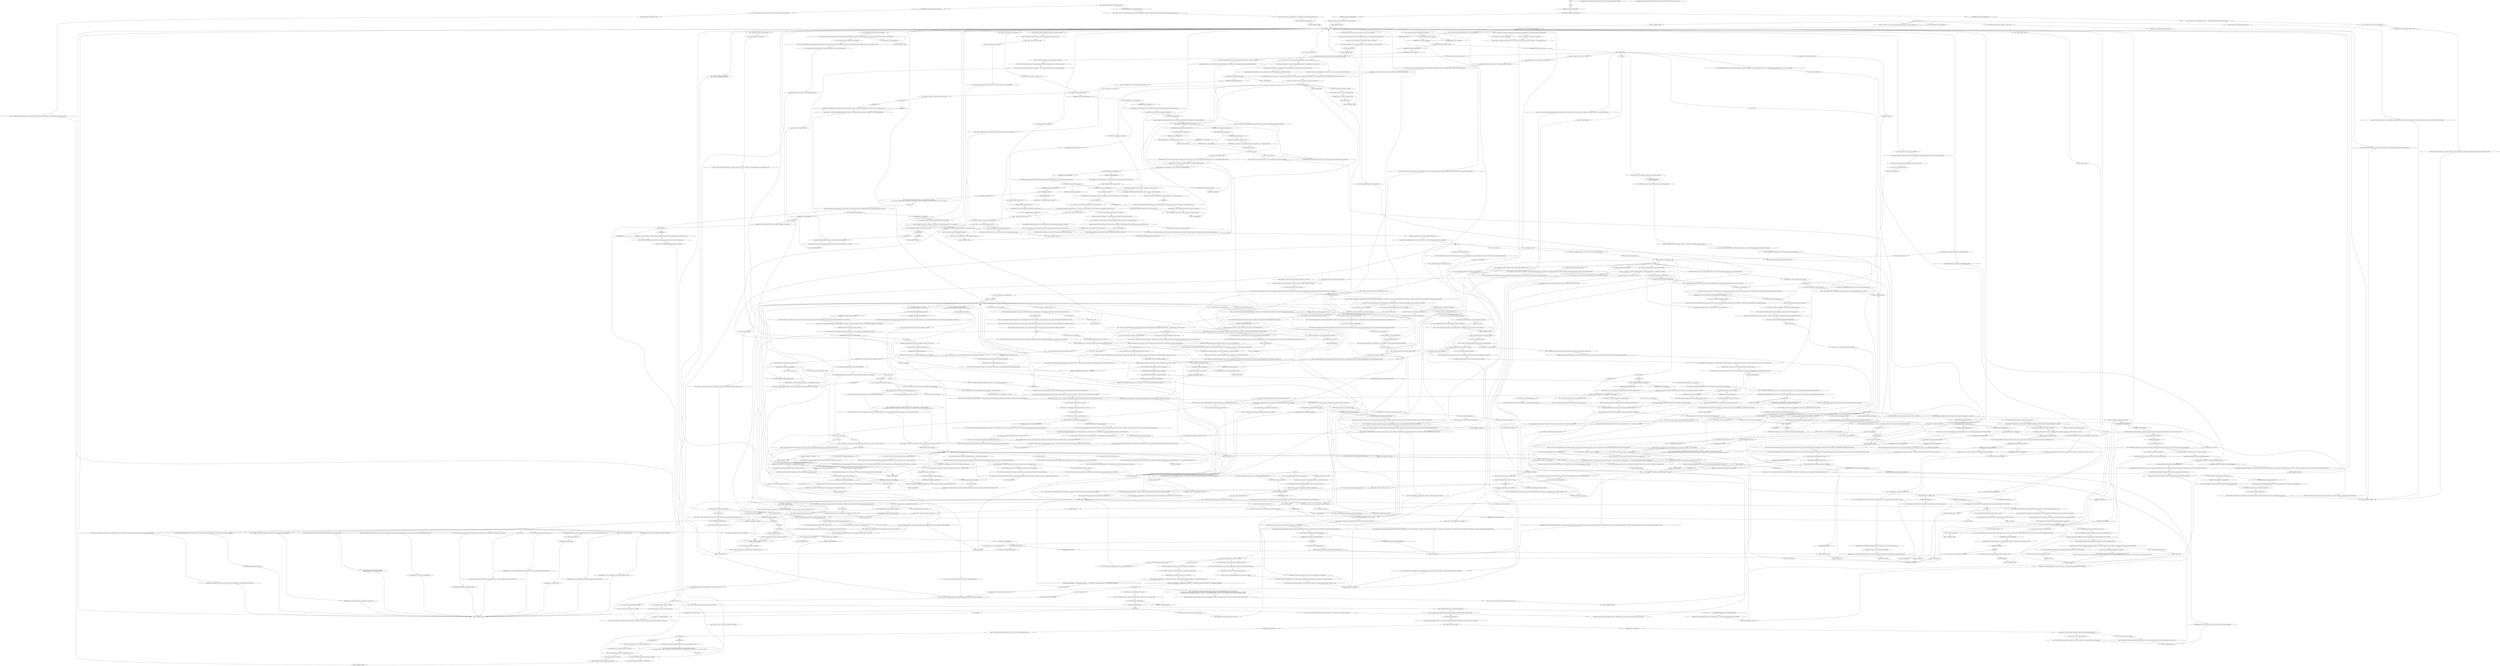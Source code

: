 # ICE / NOID
# Noid dialogue -- happens mostly inside church.
# ==================================================
digraph G {
	  0 [label="START"];
	  1 [label="input"];
	  2 [label="Noid: \"I prefer not to. Both ask the wrong questions. Any spark of light from either one is accidental. Their combined movement's only concern is producing enough pig and wheat for everyone -- the end goal of humanity...\""];
	  3 [label="You: \"I found a radio transceiver.\""];
	  4 [label="Noid: \"So your cop ways came through again. Impressive. Let's see what you got.\""];
	  5 [label="noiddeparthub"];
	  6 [label="You: \"I'm ready now. Let's do this.\""];
	  7 [label="You: Nah, I'm good without it."];
	  8 [label="Jump to: [noiddeparthub]"];
	  9 [label="You: \"Wait, *could* we build a radio transmitter ourselves?\""];
	  10 [label="Noid: \"What, are you some kind of *aquatic cop* now?\""];
	  11 [label="Conceptualization: Nope, nothing. The idea factory is closed until further notice."];
	  12 [label="You: \"Why are you so suspicious about everything?\""];
	  13 [label="Noid: \"It is.\""];
	  14 [label="You: \"Okay. It's a yellow circle -- the human face -- with X-es for eyes and a smile underneath. I think the X-es mean the guy is dead.\""];
	  15 [label="Jump to: [You: \"\"Okay. It's a yellow circle -- the...\"]"];
	  16 [label="Noid: \"The original mistake was assuming that words have more being than bodies. That's what led us astray, far from our true lives. But we may yet find a way back.\""];
	  17 [label="You: \"How would you go about *returning* to this true life?\""];
	  18 [label="You: \"What do you do with all that stuff?\""];
	  19 [label="You: \"You have a whole lot of stuff.\""];
	  20 [label="Egg Head: \"Hard core!\" His friend shouts from behind his mix table, with a smile surpassing your own in wideness, a total moon-face, and eyes full of naive wonderment."];
	  21 [label="You: \"What do you think about this church?\"\n\"Noid -- what do you think about the church?\""];
	  22 [label="Noid: \"Go speak to Andre. I'm just the Noid,\" a strangely dressed young man says without looking up from his toolbox."];
	  23 [label="politics hub come again."];
	  24 [label="Conceptualization: IF YOU FEAR IT, LET IT HAPPEN.
KEEP ON DANCING TILL THE WORLD ENDS."];
	  25 [label="Conceptualization: That level of conceptual thinking is not part of your skill set."];
	  26 [label="sayitloudandproud"];
	  27 [label="Shivers: The voice again, more urgent now: 'Nay!'"];
	  28 [label="Noid: The young speedfreak gives you a suspicious look before returning to... whatever he was doing."];
	  29 [label="Noid: \"You'll probably wanna take a minute to get your *gear situation* sorted out.\""];
	  30 [label="You: \"Don't be too hard on Samara, they're all alone in the world. Half of what we know of them is just propaganda.\""];
	  31 [label="You: \"Okay, maybe I'll come back later. [Leave.]"];
	  32 [label="Jump to: [noid end hub]"];
	  33 [label="Noid: \"Suspicious people are esoteric people. We don't go around spilling everything to Johnny Law. They don't call me Noid for nothing.\""];
	  34 [label="You: \"What's it for?\""];
	  35 [label="Noid: \"Like, this is some old world shit the Ubis had heard about... and thought the best way to deal with it was to build a church. Surrounding it. To contain it.\""];
	  36 [label="Jump to: [Noid: \"\"Sure.\" The young man cracks his kn...\"]"];
	  37 [label="You: \"What makes you think Soona's going to fail?\""];
	  38 [label="Noid: \"*Total*. Everything between an ancient concrete cathedral and a glass cube is Dolorianism. This is just a homespun version of it, folksy stuff, early mass production. They made thousands like this. Does that help you out?\""];
	  39 [label="Jump to: [church hub]"];
	  40 [label="ubisuntubihubi"];
	  41 [label="Jump to: [church hub]"];
	  42 [label="Rhetoric: The way he says it, the *false* in false-core is invested with twenty kilotons of disgust."];
	  43 [label="Noid: \"But were you wrong? The Founding Party is okay with everything. Look around.\" He spreads his arms. \"They do not have enough love for the *human crew* to oppose anything anymore. We're on our own.\""];
	  44 [label="Noid: \"You defend her, law-minion.\" He cracks his neck. \"She was a *mass murderer* -- what's up with that?\"\n\"You defend her, law-minion.\" He cracks his neck. \"But you said she was a war criminal? A mass murderer. What's up with that?\""];
	  45 [label="You: \"But she's the innocence of humanism. Humanism seems to be a pretty big deal around here.\""];
	  46 [label="Noid: \"Humanism leads to eating sugar and pigs. Humanism was invented to mass produce billions of humans. Billions of humans can mass produce *hundreds* of billions of pigs.\""];
	  47 [label="Noid: \"No wonder.\" He cracks his neck. \"We have to get rid of it. Dismantle it. Can't dance with a giant *mass murderer* lookin' at you. Not a good look for the club.\""];
	  48 [label="Noid: \"The mass murderer? Why?\""];
	  49 [label="Noid: \"Then that's why. Communism is just a bloodier humanism, if you ask me. Has *her* love all over it.\" He nods up."];
	  50 [label="Noid: The young man shrugs. \"I doubt it. I don't even think the Ubis properly understood it. What it does. But it's what this Soona person is looking for, and trying to measure.\" He nods toward the woman."];
	  51 [label="Noid: \"No, these are just boring, normal, hard core clothes. That...\" he points to your necktie, \"*that's* outlandish.\""];
	  52 [label="Half Light: Scared? Angry? It's hard to say which this man is."];
	  53 [label="You: \"Tell me more about the left-right business.\""];
	  54 [label="Noid: \"Thought I felt a special sine coming off this one. I'll just have Egg pop in a frequency dial here, and we should be set...\""];
	  55 [label="Inland Empire: Whatever it is, it was abandoned for *good* reason. Best to leave some stones unturned..."];
	  56 [label="You: \"What do you mean someone *abandoned* a power source?\""];
	  57 [label="Noid: CheckItemGroup(\"speed\")"];
	  58 [label="CheckItemGroup(\"speed\")", shape=diamond];
	  59 [label="!(CheckItemGroup(\"speed\"))", shape=diamond];
	  60 [label="Electrochemistry: HEIGH-HO, HEIGH-HO, it's off to the races we go!"];
	  61 [label="Conceptualization: This is easy. Antennas are basically just tall things, right?"];
	  62 [label="You: \"Hmm, that's a good point, now that you mention it.\""];
	  63 [label="Noid: \"He's right. All we're missing now is the transceiver itself. Soon as you find one, we'll be all set.\""];
	  64 [label="Noid: IsKimHere()"];
	  65 [label="IsKimHere()", shape=diamond];
	  66 [label="!(IsKimHere())", shape=diamond];
	  67 [label="You: \"I didn't know *Speedfreaks FM* had a concert series.\""];
	  68 [label="You: \"My head is spinning. It's hard to keep up with the times.\""];
	  69 [label="Noid: \"Many non-Occidental cultures share a beat at their heart. Thus, they are closer to true, hard core life. There's just never been enough of them, and they had to rely on some extremely basic percussion.\""];
	  70 [label="fascistplain"];
	  71 [label="You: \"I'm not telling. Let me ask you something else.\""];
	  72 [label="You: \"Let's change the subject."];
	  73 [label="Jump to: [noidpregreethub]"];
	  74 [label="Noid: \"I guess one could write an entire treatise on the thing. But what for?\""];
	  75 [label="Noid: \"Utmost dedication. Thoughts from the spinal cord. It's a potent superlative as well.\""];
	  76 [label="Noid: \"If some want to lead and others want to be led, I think they are welcome to it.\""];
	  77 [label="You: \"I was being sarcastic. This world has its fair share of problems, but it's not like you guys are going to solve them.\""];
	  78 [label="Inland Empire: Whatever this *true life* is, you feel it's the real centrepiece of this mythology."];
	  79 [label="Noid: \"Oh yeah. Sure thing.\""];
	  80 [label="Jump to: [MAINHUB - NOID]"];
	  81 [label="You: \"It's been good working with you... gentlemen.\""];
	  82 [label="Untitled hub"];
	  83 [label="Noid: \"You sure that's a good idea? Those are some serious frequencies you want to mess with...\""];
	  84 [label="Noid: IsTaskActive(\"TASK.find_technical_expertise\")--[[ Variable[ ]]"];
	  85 [label="IsTaskActive(\"TASK.find_technical_expertise\")--[[ Variable[ ]]", shape=diamond];
	  86 [label="!(IsTaskActive(\"TASK.find_technical_expertise\")--[[ Variable[ ]])", shape=diamond];
	  87 [label="Jump to: [noid end hub]"];
	  88 [label="repurposehub"];
	  89 [label="Noid: Variable[\"ice.andre_greeting_done\"]"];
	  90 [label="Variable[\"ice.andre_greeting_done\"]", shape=diamond];
	  91 [label="!(Variable[\"ice.andre_greeting_done\"])", shape=diamond];
	  92 [label="church greet hub"];
	  93 [label="You: \"Cool. You're Noid right? Do you have a moment to talk?\""];
	  94 [label="Kim Kitsuragi: \"Okay.\" The lieutenant keeps it laconic."];
	  95 [label="You: \"How old do you think the church is?\"\n\"How old do you think this church is -- over 300 years?\""];
	  96 [label="You: I don't wanna sound like an art guy."];
	  97 [label="Noid: Variable[\"church.noid_blackc_concept_ubidolorianism\"]"];
	  98 [label="Variable[\"church.noid_blackc_concept_ubidolorianism\"]", shape=diamond];
	  99 [label="!(Variable[\"church.noid_blackc_concept_ubidolorianism\"])", shape=diamond];
	  100 [label="Noid: \"End of quote. This is a high-quality carcass.\" He kicks the floorboard. \"The power of anodic beats and hard bass is needed to reanimate it.\""];
	  101 [label="Noid: \"This religion of History is false-core. It has collapsed.\""];
	  102 [label="Noid: \"It's a necessity. All large human gatherings are narcotic. It's just the way of the spinal cord.\""];
	  103 [label="You: \"You're not going to ask me how I knew?\""];
	  104 [label="You: \"You wanted to get inside the church and now you don't like the stained-glass window.\""];
	  105 [label="You: \"I wanted to talk some more about this place.\""];
	  106 [label="You: \"Isn't she supposed to be an embodiment of the World Spirit?\""];
	  107 [label="You: \"I am.\""];
	  108 [label="Rhetoric: What a strange choice of words..."];
	  109 [label="Noid: \"Ha!\" The young man stretches his ribcage made of suspenders. \"I like this theory of yours, cop-man. This one I like...\" He nods. \"She was not human. Not really. She was an operator, playing life like a game...\""];
	  110 [label="Noid: \"Hard to say, cop-man. Sines in here are distinctly *wild*. Gonna take a while before everything's properly *synced*...\""];
	  111 [label="You: \"The crab-man?\""];
	  112 [label="You: \"Oh, right. Crab-man, got it.\""];
	  113 [label="Noid: \"Have you been listening to what Egg's been saying? Love is *hard core* man, and a mother's love is the hardest core of all...\""];
	  114 [label="Jump to: [MAINHUB - NOID]"];
	  115 [label="avoidthenoidhub"];
	  116 [label="Noid: \"I know, it's completely mental, but someone drove a *perfectly good* Coupris MC straight into the bay. Carriage is totalled, but luckily the engine on the back is still working...\""];
	  117 [label="Noid: \"Right, that's your call then.\""];
	  118 [label="Electrochemistry: *Now* he's playing your tune! Better make sure you're ready to blast while circuit-bending!"];
	  119 [label="Electrochemistry: The speed is to get you through the tedious *detail-oriented* parts of the work. Maybe this freak will spot you some?"];
	  120 [label="Egg Head: \"MEGA-LOW FREQUENCY! Waves so long the ionosphere can't hold them!\""];
	  121 [label="Noid: IsKimHere()"];
	  122 [label="IsKimHere()", shape=diamond];
	  123 [label="!(IsKimHere())", shape=diamond];
	  124 [label="You: \"Ours will be the first!\""];
	  125 [label="You: \"Hmmm, maybe not.\""];
	  126 [label="Jump to: [MAINHUB - NOID]"];
	  127 [label="You: Turn to face the bay."];
	  128 [label="Noid: \"Huh. Sounds like Egg's saying you could use some spare cables to rig up the stalled motor lorries and increase the wavelength...\""];
	  129 [label="Interfacing: Effectively transforming the entire roundabout into a single, fractal antenna."];
	  130 [label="Noid: \"Pretty hard core, but maybe it would be better to go with something more positive?\""];
	  131 [label="You: \"Alright, I guess I need to find one of these transceivers then.\" (Conclude.)"];
	  132 [label="Suggestion: The one with the bleached hair is not really pulling rank on his friend here. He's just trying to create the impression of himself as a reasonable, moderate leader figure."];
	  133 [label="You: \"I think we've exhausted the subject for now.\""];
	  134 [label="Jump to: [MAINHUB - NOID]"];
	  135 [label="You: \"Fair enough. Just making an observation.\""];
	  136 [label="Suggestion: Maybe you should just stand there, watch him rattle his toolbox. Get to know *his* 'sine.'"];
	  137 [label="Noid: \"I suck at socializing, man. If you go speak to Andre, I'll have time to *tune in*. Get a reading on your *sine*.\" Before he's finished talking, he's already turned back to his tools."];
	  138 [label="Noid: \"Good, good.\" He likes what he's hearing. \"What did you want to know?\""];
	  139 [label="Electrochemistry: Or drugged out of his mind, come to think of it."];
	  140 [label="Noid: He shrugs. \"They're hard core.\""];
	  141 [label="Jump to: [noid end hub]"];
	  142 [label="You: Say nothing."];
	  143 [label="Noid: CheckEquipped(\"neck_tie\")"];
	  144 [label="CheckEquipped(\"neck_tie\")", shape=diamond];
	  145 [label="!(CheckEquipped(\"neck_tie\"))", shape=diamond];
	  146 [label="Noid: Variable[\"TASK.sync_the_sines\"]"];
	  147 [label="Variable[\"TASK.sync_the_sines\"]", shape=diamond];
	  148 [label="!(Variable[\"TASK.sync_the_sines\"])", shape=diamond];
	  149 [label="Andre: \"Acele's right. He's one of us now.\""];
	  150 [label="Acele: \"Good luck, guys.\""];
	  151 [label="Noid: \"Maybe, if you want to pay money like some kind of... money lord. Yeah, pawnshop could have one.\""];
	  152 [label="You: \"A radio transceiver. Cool. I've got this. I've seen *plenty* of those lying around.\""];
	  153 [label="Noid: Variable[\"ice.noid_pregreeting_done\"]"];
	  154 [label="Variable[\"ice.noid_pregreeting_done\"]", shape=diamond];
	  155 [label="!(Variable[\"ice.noid_pregreeting_done\"])", shape=diamond];
	  156 [label="Shivers: The wood creaks as a gale blows by outside. Dust particles fall through the darkness, settling down on the age-bleached floor boards. The structure does not feel particularly durable."];
	  157 [label="Noid: \"Sure.\" The young man cracks his knuckles."];
	  158 [label="Noid: \"Anodic music will *definitely* contain whatever we're dealing with.\" His words echo in the chamber..."];
	  159 [label="Jump to: [church hub]"];
	  160 [label="Acele: Acele using her contact mic to listen to a tree, underwater."];
	  161 [label="Noid: \"A cop who's into building critique.\" He taps a floorboard. \"Okay then. This is folk Dolorianism, lawmongerer. It's a subset of early *Dolorian* architecture.\""];
	  162 [label="Noid: The church creaks in response. The speedfreak is too busy listening to it with a suspicious expression to say anything."];
	  163 [label="You: \"How are you settling in?\""];
	  164 [label="FALSECORE"];
	  165 [label="Noid: \"*I* only said: *Unity*. One word. Figures of authority always misquote you.\" He points to his friends."];
	  166 [label="Noid: \"Andre doesn't care about the Ecclesiastes. He just wants the operation to run smoothly. And Egg is a demi-beast. You shouldn't listen to what people say, you should listen to what they are.\""];
	  167 [label="Noid: Variable[\"church.noid_emp_kim_hard_core\"]"];
	  168 [label="Variable[\"church.noid_emp_kim_hard_core\"]", shape=diamond];
	  169 [label="!(Variable[\"church.noid_emp_kim_hard_core\"])", shape=diamond];
	  170 [label="Rhetoric: This speedfreak does not quite understand the sudden escalation of emotion in that argument, but he agrees nonetheless."];
	  171 [label="Noid: \"Anyway, he's been giving me kind of a *psychic rundown* of this place...\""];
	  172 [label="You: \"You mean all his *Mother's love* stuff isn't too *spooky* for you?\""];
	  173 [label="You: \"You mean all his *sobriety* stuff isn't too *restrictive* for you?\""];
	  174 [label="Noid: Variable[\"auto.visited_landsend\"]"];
	  175 [label="Variable[\"auto.visited_landsend\"]", shape=diamond];
	  176 [label="!(Variable[\"auto.visited_landsend\"])", shape=diamond];
	  177 [label="You: Come up with a site for a mega-longwave radio antenna."];
	  178 [label="You: Variable[\"ice.noid_concept_wc_success\"]"];
	  179 [label="Variable[\"ice.noid_concept_wc_success\"]", shape=diamond];
	  180 [label="!(Variable[\"ice.noid_concept_wc_success\"])", shape=diamond];
	  181 [label="Shivers: The wind pushes a piece of tare across the cracked tiles. From the north comes the malicious laughter of two children..."];
	  182 [label="Noid: Variable[\"ice.noid_concept_success_counter\"] == 2"];
	  183 [label="Variable[\"ice.noid_concept_success_counter\"] == 2", shape=diamond];
	  184 [label="!(Variable[\"ice.noid_concept_success_counter\"] == 2)", shape=diamond];
	  185 [label="Kim Kitsuragi: \"I highly doubt that. When I crank the volume on my DynaWave, it's like you're in the front row at the National Concert Hall.\""];
	  186 [label="You: \"It's super stupid, that's what it is. I think it reminded me of myself.\""];
	  187 [label="You: \"That was vague. Dedication, something else, superlative...\""];
	  188 [label="Jump to: [noiz hub]"];
	  189 [label="Noid: \"A life is true if it's free from fear and internal division among oneself. And others -- mankind has seeds of greatness in it. A germinal will come, a return to trueness. It will be hard core.\""];
	  190 [label="Noid: \"Beats and bright lights to shatter falsehoods. Nerve impulses for the collective body. We are very much alike in basic structure. A hard enough beat would awaken everyone to a truer calling -- in unity!\""];
	  191 [label="Noid: It's a bit hypnotizing if you look at it long enough."];
	  192 [label="Noid: He thinks. \"Or maybe he's not dead, maybe he's just really ecstatic about the beats.\""];
	  193 [label="Noid: \"Or drunk, or in a clinical coma, or glad to be dead, but those versions suck.\""];
	  194 [label="You: Thinking of cornering the moves market. They won't know what hit 'em."];
	  195 [label="Noid: Variable[\"TASK.make_the_music_harder_core_done\"]"];
	  196 [label="Variable[\"TASK.make_the_music_harder_core_done\"]", shape=diamond];
	  197 [label="!(Variable[\"TASK.make_the_music_harder_core_done\"])", shape=diamond];
	  198 [label="Noid: Variable[\"ice.noid_wc_shivers_nay\"]"];
	  199 [label="Variable[\"ice.noid_wc_shivers_nay\"]", shape=diamond];
	  200 [label="!(Variable[\"ice.noid_wc_shivers_nay\"])", shape=diamond];
	  201 [label="Noid: \"Hmm, some equipment from harbour could work. Worth the leg-work, at least.\""];
	  202 [label="You: \"The supra-natural... so you think it's real, that it actually exists?\" (Proceed.)\n\"I'm privy to the supra-natural arts. You a believer too?\" (Proceed.)"];
	  203 [label="Andre: The would-be leader is cutting some futuristic shapes on the floor, sweating profusely."];
	  204 [label="nokim"];
	  205 [label="Kim Kitsuragi: \"Okay.\" The lieutenant keeps it laconic."];
	  206 [label="Jump to: [MAINHUB - NOID]"];
	  207 [label="You: \"But you guys said the Ecclesiastes were all about love and hard core -- before, remember?\""];
	  208 [label="You: I don't need to be a narc."];
	  209 [label="Electrochemistry: Your pleasure response was more like... just wondering if he has any?"];
	  210 [label="You: Say nothing, stare grimly into the distance."];
	  211 [label="Noid: The speedfreak looks the same way. It is dark there, in the back of the church. For a moment the music echoes strangely."];
	  212 [label="Noid: \"I suck at socializing, man. Even now our sine synchronization is way off. But I'll see what I can do.\" He continues to rearrange his tools."];
	  213 [label="You: \"Good to know. Tell me something else.\""];
	  214 [label="You: \"That's it?\""];
	  215 [label="Conceptualization: Interesting. He wants you to *describe* it, though he already knows what it looks like."];
	  216 [label="Noid: \"Didn't know cops made that kind of lucre. This is a brilliant piece of equipment. Maybe even *too* brilliant. Feels out of step with our whole operation...\""];
	  217 [label="Noid: \"So any cop-prep you've got to do, you do it now. We'll wait if we have to.\""];
	  218 [label="Logic: That 'maniac' is obviously you, which makes the 'power source' your half-sunken Coupris 40."];
	  219 [label="Noid: \"Here, you'll like this. It's got a little straw and everything so you can slurp while you work.\""];
	  220 [label="Kim Kitsuragi: \"Back across the waterlock. At least we're getting our *exercise* in today.\""];
	  221 [label="Kim Kitsuragi: \"Not even the RCM has access to that kind of equipment. The Coalition is extremely possessive of its frequency bands.\""];
	  222 [label="Egg Head: \"TWO WAVES, ONE SHORE. WAVE LOVE. YEAAAGH!\""];
	  223 [label="Conceptualization: Your thinking about this has gotten way too rigid. Time to flip the whole *antenna paradigm* on its head."];
	  224 [label="Noid: Variable[\"ice.noid_wc_success_interfacing\"]"];
	  225 [label="Variable[\"ice.noid_wc_success_interfacing\"]", shape=diamond];
	  226 [label="!(Variable[\"ice.noid_wc_success_interfacing\"])", shape=diamond];
	  227 [label="You: \"We shall call it: The Herald of Destruction.\""];
	  228 [label="You: \"On second thought, this is childish. I'm just going to look for a regular radio.\""];
	  229 [label="Noid: \"A cop-on-cop challenge, not bad. Let's see what you come up with... Though I have to say, cop cars and lorries usually pack the best equipment in town.\""];
	  230 [label="Noid: He shrugs. \"It's your transmission. A regular old transceiver should work fine, it just won't be as *hard core*, you know...\""];
	  231 [label="Noid: \"So you had a talk with Andre, and now you want to discuss things with Noid? Good.\" Skin shows through the holes in the speedfreak's too-large sweater. In front of him -- an open toolbox full of carpentry tools and parts."];
	  232 [label="Noid: Noid shakes to the beat. There are no tools in his hands at the moment. He appears to ignore you."];
	  233 [label="Noid: \"Piss off, Andre, me and Mr. Cop are trying to discuss art.\""];
	  234 [label="Noid: \"It's just a style, you know?\""];
	  235 [label="You: \"And what are the *most* suspicious things?\""];
	  236 [label="You: \"I should have known! You're taking after the kipts, that's why you're so wacky!\""];
	  237 [label="Noid: \"I have all kinds of screws.\" He holds up a handful."];
	  238 [label="You: \"And what does it mean? Why is the dead guy smiling?\"\n\"Okay... what does it mean?\""];
	  239 [label="You: \"What makes the sticker so modern?\""];
	  240 [label="Noid: \"Simplicity was brought to us by classical Solaist modernism, but that was a *tasteful*, harmonious simplicity, right?\""];
	  241 [label="Noid: Variable[\"ice.noid_doubted_sinc\"]"];
	  242 [label="Variable[\"ice.noid_doubted_sinc\"]", shape=diamond];
	  243 [label="!(Variable[\"ice.noid_doubted_sinc\"])", shape=diamond];
	  244 [label="You: I am the law."];
	  245 [label="You: \"I've got my own case to worry about, but if I have time, I'll be back.\""];
	  246 [label="Inland Empire: Just a moment. That voice isn't human, and it's not saying 'Nay!' -- It's saying 'N-n-n-neigh!'"];
	  247 [label="Shivers: From behind you, a low, spectral voice whispers: 'Nay.'"];
	  248 [label="Jump to: [noid WC success]"];
	  249 [label="Empathy: This young speedfreak seems to know a lot about 'sines'... could he have the technical skill you're looking for?"];
	  250 [label="Noid: \"Exactly. You could buy one, you could steal one...\""];
	  251 [label="Encyclopedia: The People's Republic of Samara (SRV) is a product of Revachol's sister revolution on the isola of Graad. It's known as a severely degenerated rogue state."];
	  252 [label="You: \"Does this mean... we need sine matching?\""];
	  253 [label="Noid: \"I can see that. Further sine-matching would do good for us. One way to achieve sine-synchronicity would be by getting us into the *church*.\""];
	  254 [label="Noid: \"Encasement. Confinement. Of something they were afraid of. Something new and unheard of on the isola.\" He looks up, into the darkness  beyond the beams. \"I think that's what the crab-man is experiencing when he climbs around upstairs...\""];
	  255 [label="Noid: \"It'll be fruitless, though. She won't be able to measure it. People like that always want to measure everything, all those things they really can't.\""];
	  256 [label="You: \"This building seems... less than structurally sound.\""];
	  257 [label="Noid: Noid: \"...\""];
	  258 [label="Kim Kitsuragi: \"Okay.\" The lieutenant keeps it laconic."];
	  259 [label="You: \"You say that as a carpenter yourself?\""];
	  260 [label="You: \"What did you mean by *dead bodies*?\""];
	  261 [label="Noid: \"Good catch, Art Cop.\" He crosses his arms. \"The herdsmen of the Ubi Sunt? islands came here on the first boats. Their flowery version of Dolorianism could be what we're standing in.\""];
	  262 [label="Noid: \"*Anodic* dance music,\" he nods. \"Regular dance music wasn't hard enough. And yes, I do.\""];
	  263 [label="Electrochemistry: You know what this kind of stuff goes well with?"];
	  264 [label="Noid: \"The supercharged humanism that the innocentic system has been feeding us, on giant city squares? That's not a drug? The sugar and wheat it feeds us is healthy?\""];
	  265 [label="Noid: Variable[\"church.noid_auth_its_a_lie\"]"];
	  266 [label="Variable[\"church.noid_auth_its_a_lie\"]", shape=diamond];
	  267 [label="!(Variable[\"church.noid_auth_its_a_lie\"])", shape=diamond];
	  268 [label="Authority: Mewling wimp! Pathetic..."];
	  269 [label="You: \"It's anything but *soft* core. It's terrifying.\""];
	  270 [label="Inland Empire: But you don't like that, you liar. You like this one, the softness of her core is dear to you..."];
	  271 [label="You: \"No.\" (Lie.)"];
	  272 [label="Noid: \"There is. She is a party-repellent and must be taken down before we can begin partying in here.\""];
	  273 [label="You: \"I don't know what you're talking about. I have thousands of fans. I am surrounded by love and support all the time.\""];
	  274 [label="Noid: \"Fame is a false existence. It doesn't happen inside the *head*.\" He nods mysteriously, then lets go of the suspenders and they hit his chest with a slap."];
	  275 [label="Noid: \"Talking to him, I realized that sobriety can be pretty *hard core*, too. I gotta respect it...\""];
	  276 [label="Jump to: [MAINHUB - NOID]"];
	  277 [label="You: \"What's suspicious about the production of pork and wheat?\""];
	  278 [label="Jump to: [noiddeparthub]"];
	  279 [label="Noid: Variable[\"character.habit_speed\"]"];
	  280 [label="Variable[\"character.habit_speed\"]", shape=diamond];
	  281 [label="!(Variable[\"character.habit_speed\"])", shape=diamond];
	  282 [label="You: \"Turn 'up'? You mean, like, north?\""];
	  283 [label="Conceptualization: That's fine. You're just getting warmed up. Your next idea will *definitely* be better."];
	  284 [label="Noid: Variable[\"TASK.open_gary_door_done\"]"];
	  285 [label="Variable[\"TASK.open_gary_door_done\"]", shape=diamond];
	  286 [label="!(Variable[\"TASK.open_gary_door_done\"])", shape=diamond];
	  287 [label="Noid: IsKimHere()"];
	  288 [label="IsKimHere()", shape=diamond];
	  289 [label="!(IsKimHere())", shape=diamond];
	  290 [label="Egg Head: \"YEEEAGH! Connect the centaur to the lorries, unite the whole roundabout in hard core waves!\""];
	  291 [label="Egg Head: \"We have the amps, we have the cables! We're almost ready! Yeeeagh!\""];
	  292 [label="You: \"Where am I supposed to find a radio transceiver?\""];
	  293 [label="Jump to: [noiz hub]"];
	  294 [label="Noid: \"A sticker... you mean the yellow one? Can you describe it to me?\""];
	  295 [label="You: \"Why describe it, if you already know what I mean?"];
	  296 [label="You: \"Yeah, you should be more respectful.\""];
	  297 [label="You: \"Does this mean you are mentally ill?\""];
	  298 [label="Noid: \"I'd have a whole lot more stuff if I had a place where I could keep that stuff.\""];
	  299 [label="nonoid"];
	  300 [label="Jump to: [MAINHUB - NOID]"];
	  301 [label="Jump to: [politics hub come again.]"];
	  302 [label="Noid: \"It's our only shit.\" He shrugs. \"We should make better use of not being animals -- or cereal grain -- ourselves.\""];
	  303 [label="Noid: \"Precisely! The status quo doesn't need to be loved.\""];
	  304 [label="Conceptualization: Yeah, you should even try to put moves inside your moves."];
	  305 [label="Jump to: [noid end hub]"];
	  306 [label="Empathy: This young speedfreak seems to know a lot about 'sines'... could he be the techno-tinkerer you're looking for?"];
	  307 [label="Noid: \"Three-hundred and twenty years. A little more. The first settlers built it, plus six more like it. On the coast here. Was one of the first things they did, must've been really scared of something. I understand...\""];
	  308 [label="Noid: \"Alone on an uninhabited archipelago, forced to face themselves and nature. Pre-industrial quantities of solitude. The sea. Perhaps something more... fundamental.\""];
	  309 [label="You: \"Yeah, enough architecture.\""];
	  310 [label="Noid: \"A Seraise man, who lived a long time ago. An ancient hard core brother.\""];
	  311 [label="You: \"And you propose dance music will supplant this system?\""];
	  312 [label="Noid: Variable[\"church.noid_elchem_what_goes_well\"]"];
	  313 [label="Variable[\"church.noid_elchem_what_goes_well\"]", shape=diamond];
	  314 [label="!(Variable[\"church.noid_elchem_what_goes_well\"])", shape=diamond];
	  315 [label="Noid: \"All large human gatherings are narcotic. Ask any such undertaking in history -- this included.\" He nods toward a human-shaped pillar nearby. \"Chemistry is true to its word.\""];
	  316 [label="Kim Kitsuragi: \"Forget it.\" He waves his hand. \"It would become an imbecilic discussion. You two continue. It's more *hard core* that way.\""];
	  317 [label="Rhetoric: It *does* feel good to say it. Maybe the speedfreaks are on to something?"];
	  318 [label="Noid: \"She liked games. Her legacy, the thing we're living, isn't *real* life. It's a strategy for some kind of victory. Against a long-dead opponent. But -- yo -- I'm only the Noid. What do I know?\""];
	  319 [label="You: \"Yeah, but, like, who *isn't* accused of being a mass murderer these days?\""];
	  320 [label="Volition: Well -- you shouldn't. You shouldn't come back to this anymore. Stop talking about it, please."];
	  321 [label="Noid: \"Ha!\" The young man stretches his ribcage made of suspenders. \"I like this question, cop-man. She did not live the life of a human. She lived like someone who is playing a game. The life of an operator...\""];
	  322 [label="Noid: \"Uhm, yes.\" He lets go of the suspenders and they hit his chest with a slap."];
	  323 [label="Noid: \"Yeah. Gotta compare, see if we can align.\""];
	  324 [label="You: \"Eight legs, walks upside down on the ceiling, spins webs sometimes...\""];
	  325 [label="Noid: Variable[\"ice.noid_sticker_described\"]"];
	  326 [label="Variable[\"ice.noid_sticker_described\"]", shape=diamond];
	  327 [label="!(Variable[\"ice.noid_sticker_described\"])", shape=diamond];
	  328 [label="Noid: \"We are all the same. Same eyes, same smiles, same death.\""];
	  329 [label="Noid: \"Good call, not exposing yourself to stuff like that.\""];
	  330 [label="Noid: \"Alright, lawfarer, we're ready to do this. I have to warn you, though, once we commit, there's no stopping until we've seen it *all the way through*. No pauses, no second-chances. This is our shot. You got it?\""];
	  331 [label="Noid: \"All I have to do is run a cable from the engine up the centaur-man's memorial. It won't last forever, but it should buy us enough time to get you synced up with the Big Bad.\""];
	  332 [label="Noid: Variable[\"ice.noid_electro_speed_circuit\"]"];
	  333 [label="Variable[\"ice.noid_electro_speed_circuit\"]", shape=diamond];
	  334 [label="!(Variable[\"ice.noid_electro_speed_circuit\"])", shape=diamond];
	  335 [label="You: \"Not really, no.\""];
	  336 [label="Noid: \"This is a major setback. We're going to have to find some *other* way to generate those mega-long waves.\""];
	  337 [label="Rhetoric: He's being uncharacteristically polite. He means they don't make *any* pinewood antennas. Because it's such an obviously bad idea, you see."];
	  338 [label="Kim Kitsuragi: \"Yes, you two have grown *quite* close over the last few days. Always doing little *errands* for each other.\""];
	  339 [label="You: Turn to face the traffic circle."];
	  340 [label="Conceptualization: Your eye follows the tiles west. You see a bench and a few twisted, pitiful trees. Then, just water..."];
	  341 [label="Conceptualization: Beyond the unkempt backyard rises a monstrous assemblage of concrete, plaster, and corrugated sheet metal..."];
	  342 [label="Noid: \"Which would pretty much make the whole roundabout one giant antenna.\""];
	  343 [label="You: \"Alright, Kim, challenge accepted.\""];
	  344 [label="Noid: \"It's good you talked to Andre first. Gave me time to get a reading on your *sine*. Can't really talk to people before you get a reading.\" He runs his hand through his hair, which is combed back in mock seriousness, and continues to fiddle with some gears."];
	  345 [label="Noid: \"Oh wow! Right on your cop ledger! You like it?\""];
	  346 [label="Jump to: [Noid: \"\"Oh wow! Right on your cop ledger!...\"]"];
	  347 [label="Noid: \"Oh, it'd be easier to list stuff I'm not suspicious of. I'm not suspicious of sound and colour. Mechanics and chemistry also have a trueness about them. Most anything else deceives. Wants to steal your life away.\""];
	  348 [label="You: \"That's ridiculous.\""];
	  349 [label="Composure: Noid is a bit disappointed it's *just* cool."];
	  350 [label="Noid: The contents of the young man's toolbox are organized in a neat, yet eclectic manner. He is constantly checking out the various tools and parts and rearranging them slightly..."];
	  351 [label="Conceptualization: Aggressive. Monotonous... but also somehow sacral. Primitive, yet futuristic, like a machine man. Nothing exists, but the here and now. All are one, one purpose... All you've managed is a list. The parts don't form a whole."];
	  352 [label="Noid: \"Nope. Politics is an inert complex of daily corruption and inane thinkpieces. The real paradigm is economic and it concerns pig and wheat.\""];
	  353 [label="Logic: He can't help but doubt your sincerity in this matter. There is no other way -- you are a police officer."];
	  354 [label="logicinthehouse"];
	  355 [label="Noid: Variable[\"church.concthinking\"]"];
	  356 [label="Variable[\"church.concthinking\"]", shape=diamond];
	  357 [label="!(Variable[\"church.concthinking\"])", shape=diamond];
	  358 [label="You: Better not mention it."];
	  359 [label="You: \"I would never let my hardcore brothers down.\""];
	  360 [label="Noid: \"No need to fake it, we know you're still a cop at heart...\""];
	  361 [label="Noid: \"Besides, our own sines aren't even synced yet. So how am I supposed to get *you* synced up with the Big Bad? It doesn't make any sense, law-lover.\""];
	  362 [label="Noid: Variable[\"ice.noid_empathy_tinkerer_said\"]"];
	  363 [label="Variable[\"ice.noid_empathy_tinkerer_said\"]", shape=diamond];
	  364 [label="!(Variable[\"ice.noid_empathy_tinkerer_said\"])", shape=diamond];
	  365 [label="You: \"Do you think the pawnshop will have one?\""];
	  366 [label="Noid: He cringes. \"Weird stuff. Specialized. There was a data processor and some sort of long-wave machinery.\""];
	  367 [label="Noid: \"The hard core aesthetic is esoteric. It is not meant to be discussed with the law at this moment.\" He picks up some sort of a widget."];
	  368 [label="Noid: Variable[\"ice.noid_church_greeting_done\"]"];
	  369 [label="Variable[\"ice.noid_church_greeting_done\"]", shape=diamond];
	  370 [label="!(Variable[\"ice.noid_church_greeting_done\"])", shape=diamond];
	  371 [label="Noid: \"The crab-man's been lurking here for a while. He's experienced things. Things that give off *bad sines*. As far as we can tell, the Ubis built this place about three hundred and twenty years ago as a sarcophagus.\""];
	  372 [label="Noid: \"Between you and me -- I don't know if you've noticed this about me... I'm a little *suspicious* of authority. But you -- you really came through for the hard core underground.\""];
	  373 [label="Noid: The young man gives you an uncharacteristic smile as you're turning to leave."];
	  374 [label="Noid: He shakes his head. \"I don't say much anything as a carpenter anymore. They tried to make me into a reckoner and a leveller. Made me a bit manic, y'know?\""];
	  375 [label="Noid: \"Like that woman there,\" he nods toward the stained glass window. \"Vertical, thin, white, a false image of grandeur. The source of the system is up there, you're at the bottom. They really dug that power vertical.\""];
	  376 [label="Noid: \"They had sensed that she could no longer see them and that she wasn't *like* them anymore. What they loved in their mother wasn't her body, but whatever it was that made her body live.\""];
	  377 [label="You: \"What you're saying is: religion has stopped being *hard core*?\""];
	  378 [label="Noid: \"I don't.\" He looks over his shoulder. \"Fucker giving me the evil eye.\""];
	  379 [label="You: \"That's Her Innocence Dolores Dei, mind your words.\""];
	  380 [label="You: \"Let's talk about that glasswork again.\"\n\"Let's talk about the glasswork again. I've been thinking about her...\""];
	  381 [label="Noid: \"This Arno van Eyck track is an organ. The carpentry and glass-cutting that built this house are also organs. She's a thief if you ask me. An organ thief. All innocences are.\""];
	  382 [label="Jump to: [church hub]"];
	  383 [label="Jump to: [dolorianhub]"];
	  384 [label="Noid: Variable[\"ice.noid_drugged\"]  or  IsTHCPresent(\"communist\")  or  IsTHCPresent(\"revacholian_nationhood\")  or  IsTHCPresent(\"ultraliberal\")"];
	  385 [label="Variable[\"ice.noid_drugged\"]  or  IsTHCPresent(\"communist\")  or  IsTHCPresent(\"revacholian_nationhood\")  or  IsTHCPresent(\"ultraliberal\")", shape=diamond];
	  386 [label="!(Variable[\"ice.noid_drugged\"]  or  IsTHCPresent(\"communist\")  or  IsTHCPresent(\"revacholian_nationhood\")  or  IsTHCPresent(\"ultraliberal\"))", shape=diamond];
	  387 [label="You: \"Okay then.\""];
	  388 [label="Noid: \"No, it's just a vest of suspenders made to resemble a human rib cage. Plus some lady-clothes to piss off the sex-system.\" He points to your tie. \"Now tell me about that hard core necktie. It's fucking primal.\""];
	  389 [label="You: (Look at your tie suspiciously.) \"What's so hard core about it?\""];
	  390 [label="Inland Empire: This is a good, dangerous line of questioning. You should prod him on!"];
	  391 [label="Noid: \"That explains why it was covered in cop colours. Whole thing's totalled, but lucky for us the engine on the back is still perfectly good...\""];
	  392 [label="Egg Head: \"MUCH LOVE TO MY HARD CORE ANTENNA BROTHERS!\""];
	  393 [label="You: \"Wait, before I go -- where is this relay tower exactly?\""];
	  394 [label="You: \"Let's just say I have an *extremely* wealthy patron.\""];
	  395 [label="Conceptualization: Hmmm, this really didn't seem like it was going to be that hard. We'll just have to try again..."];
	  396 [label="Kim Kitsuragi: \"Something tells me Ms. Messier would be *less than thrilled* to hear you'd like to commandeer her boat so you can talk to a Coalition warship.\""];
	  397 [label="Kim Kitsuragi: \"Joke all you want, detective. Whatever radio you manage to scrounge up won't lay a *finger* on my set-up.\""];
	  398 [label="Noid: \"Anyhow, what was the sticker like?\""];
	  399 [label="Noid: \"That's a pretty hard core coincidence, don't you think?\""];
	  400 [label="You: \"So you're advocating a noise-based society?\""];
	  401 [label="Noid: Variable[\"ice.noid_protorave_aesthetic_conceptualization_done\"]"];
	  402 [label="Variable[\"ice.noid_protorave_aesthetic_conceptualization_done\"]", shape=diamond];
	  403 [label="!(Variable[\"ice.noid_protorave_aesthetic_conceptualization_done\"])", shape=diamond];
	  404 [label="Noid: \"Well, hard core is not tasteful or outwardly harmonious. It's a warning shot: 'This will be dangerous.' The echo of man's loss, haunting him.\""];
	  405 [label="Noid: \"Na... huh. Still strongly out of sync. Stage gamma dis-alignment.\""];
	  406 [label="You: Long live the world that gave shape to hard core to complete itself! A true heir to Dolorian values. Three-and-a-half centuries and the gift still keeps on giving."];
	  407 [label="You: I've got the money, I've got the place/ You've got the figure, you've got the face/ Let's get together, we're jumping all over the world!"];
	  408 [label="You: I'm thinking of wearing sports apparel as my hard core getup to maximize the mobility of limbs."];
	  409 [label="Jump to: [noid WC success]"];
	  410 [label="Noid: Variable[\"ice.noid_wc_shivers_nay\"]"];
	  411 [label="Variable[\"ice.noid_wc_shivers_nay\"]", shape=diamond];
	  412 [label="!(Variable[\"ice.noid_wc_shivers_nay\"])", shape=diamond];
	  413 [label="Interfacing: You really should look into this totalled MC when you have a chance. Seems important..."];
	  414 [label="Jump to: [kimnoidradiohub]"];
	  415 [label="Reaction Speed: *Lorries*, huh? You could check out the abandoned one by the roundabout..."];
	  416 [label="Jump to: [MAINHUB - NOID]"];
	  417 [label="Noid: \"Wires going into water. Gives off a spy sine, or some fucked up Samaran science sine... you know, the kind that goes head first into the supra-natural.\""];
	  418 [label="Noid: He shrugs. \"I don't know. Maybe. Maybe not. It's not a thing we can answer, cop-man. Even I have limits -- I'm a limited-psy person.\""];
	  419 [label="Noid: Variable[\"ice.noid_paradigm\"]"];
	  420 [label="Variable[\"ice.noid_paradigm\"]", shape=diamond];
	  421 [label="!(Variable[\"ice.noid_paradigm\"])", shape=diamond];
	  422 [label="You: \"That's me. A friend and an ally to the hard core underground. Have a moment to talk?\""];
	  423 [label="Esprit de Corps: What he means is: You're right, actually. The tent was a safety hazard and this place was deserted anyway."];
	  424 [label="Noid: \"Okay,\" he nods."];
	  425 [label="You: \"How do you like the glasswork?\" (Point to the stained-glass window.)"];
	  426 [label="Jump to: [FALSECORE]"];
	  427 [label="You: That wouldn't be cool. I want to be cool."];
	  428 [label="Andre: \"Mellow, man! Mellow!\" yells his friend. \"No one's a mass murderer, this is a house of *love!*\""];
	  429 [label="Noid: \"I didn't know it was in here.\" He cracks his neck. \"We have to get rid of it. Dismantle it. Can't dance with a giant *mass murderer* lookin' at you. Not a good look for the club.\""];
	  430 [label="Jump to: [Noid: \"\"Sure.\" The young man cracks his kn...\"]"];
	  431 [label="Jump to: [dolorianhub]"];
	  432 [label="You: \"But she's pretty.\""];
	  433 [label="Jump to: [dolorianhub]"];
	  434 [label="You: \"Are they? They look outlandish.\""];
	  435 [label="Noid: \"I don't have a top ten list of things I'm most suspicious of. But if I *had* one, the left-right complex would be number one. Number two would be their sole accomplishment -- the pig/wheat paradigm.\""];
	  436 [label="You: \"Someone was using this to coordinate a drug smuggling operation.\" (Use the highly advanced transceiver.)"];
	  437 [label="You: \"Yeah, I should get some things in order first.\""];
	  438 [label="Noid: Variable[\"ice.noid_electro_speed_spot\"]"];
	  439 [label="Variable[\"ice.noid_electro_speed_spot\"]", shape=diamond];
	  440 [label="!(Variable[\"ice.noid_electro_speed_spot\"])", shape=diamond];
	  441 [label="You: \"What about the radio relay tower at Land's End? Is that serious enough?\""];
	  442 [label="You: \"The radio relay tower is in bad shape. I don't think we can use it to reach Archer.\""];
	  443 [label="Jump to: [MAINHUB - NOID]"];
	  444 [label="Noid: \"If that's the case, though, not sure I want to get mixed up in your patron's boat business.\""];
	  445 [label="Noid: IsKimHere()"];
	  446 [label="IsKimHere()", shape=diamond];
	  447 [label="!(IsKimHere())", shape=diamond];
	  448 [label="You: \"One-hundred percent. Evrart's an old friend of mine.\""];
	  449 [label="Noid: IsKimHere()"];
	  450 [label="IsKimHere()", shape=diamond];
	  451 [label="!(IsKimHere())", shape=diamond];
	  452 [label="Kim Kitsuragi: \"I'm not sure I'd use the word 'friendly' to describe Mr. Claire's attitude toward us.\""];
	  453 [label="Noid: \"You're really going about this the wrong way, then. The details are the best part.\""];
	  454 [label="You: \"You look like a woman with those earrings.\""];
	  455 [label="You: \"Thank you for clearing that up.\""];
	  456 [label="Jump to: [noid end hub]"];
	  457 [label="Noid: \"Talk to Andre. No point in standing here -- the sines are really out of tune.\" He glances at the others."];
	  458 [label="Noid: \"A dead guy smiling.\"\n\"Yes. You're the twenty-third person to get it right. And I've asked twenty-three people. Looks like it's a dead guy smiling to the entire human race.\""];
	  459 [label="Noid: \"A reasonable question. Say, I get hurt. I want to make sure it never happens again. So I analyse the situation. Exercise caution. Caution is suspicion.\""];
	  460 [label="You: I am going to truly wreck myself as a machine of modern party in a final showdown between flesh and spirit!"];
	  461 [label="Conceptualization: Say that again?"];
	  462 [label="Savoir Faire: Overwhelm them with moves. Try to have the most moves going on."];
	  463 [label="Noid: \"Alright, cop-man. We've held up more than our share of this collaboration. I hope you *recognise* how much the hardcore underground came through for you.\""];
	  464 [label="Andre: \"If you want to show your appreciation, we could still use your help. Egg is the one to talk to.\""];
	  465 [label="Egg Head: \"An antenna hard core enough to shake the whole world!\""];
	  466 [label="Noid: \"Like Egg said.\""];
	  467 [label="Noid: Variable[\"jam.abandoned_cabin_accessed\"]"];
	  468 [label="Variable[\"jam.abandoned_cabin_accessed\"]", shape=diamond];
	  469 [label="!(Variable[\"jam.abandoned_cabin_accessed\"])", shape=diamond];
	  470 [label="Noid: \"Yes, further sine-matching would do good for us. One way to achieve this would be by getting us into the church.\""];
	  471 [label="Jump to: [MAINHUB - NOID]"];
	  472 [label="Jump to: [whatnochurchbad]"];
	  473 [label="You: \"Now that I think of it, it doesn't sound plausible.\""];
	  474 [label="Noid: \"Seems to be the trend around here, doesn't it? You can't measure shit like this... it's not like... with substance.\""];
	  475 [label="Noid: \"It took us setting out for this whole enterprise to get our sines synced...\""];
	  476 [label="Esprit de Corps: What he means is: You can't possibly have handed them this real estate for such a flimsy reason -- then again, whatever keeps your nose out of the bottle and on the job."];
	  477 [label="Noid: He nods: \"What's on your mind?\""];
	  478 [label="You: \"Okay -- and what is Dolorian architecture like?\""];
	  479 [label="Conceptualization: It was probably white and gold, with light red flower motives. Part of you -- assumed to be lost to nerve damage -- knows this style to be Ubi Dolorianism."];
	  480 [label="You: \"I even agreed with you. About the Ecclesiastes being okay with this...\""];
	  481 [label="Noid: \"Only a little.\""];
	  482 [label="You: \"Something more fundamental? You mean the sound anomaly?\""];
	  483 [label="Authority: That's still a lie! RE-ASSERT YOURSELF."];
	  484 [label="dolorianhub"];
	  485 [label="Noid: \"*No one* says Arno van Eyck is a mass murderer. The anodic pioneer Rietveldt is not a mass murderer. He is not accused of mass murder...\""];
	  486 [label="Noid: \"Will do.\" The speedfreak nods and pets the toolbox as if it were a cat."];
	  487 [label="Noid: \"Okay.\" The young man appears constantly worried. It's just the way his brows are built. The worry never leaves his face."];
	  488 [label="Volition: That can't be healthy. What's happening here? Why do you keep coming back to this window?"];
	  489 [label="You: \"Yeah, they hate this, too.\" (Point to yourself.)"];
	  490 [label="Empathy: You suddenly realize the patience and respect this speedfreak has shown you is partly because of your *style*. He's probably not like that with everyone."];
	  491 [label="Conceptualization: Rarely has there been a more apt pairing of man and transceiver. This is a portent of great success."];
	  492 [label="Noid: \"Personally, I'm gonna make sure I've got a steady supply of PREPTIDE handy.\""];
	  493 [label="Egg Head: \"Hard core church! Nowhere else to go!\""];
	  494 [label="Acele: \"Come on, Noid. I think we owe him.\""];
	  495 [label="Noid: \"It's like, up from here. You just go outside, and then turn up.\""];
	  496 [label="Noid: Variable[\"ice.noid_wc_fail_counter\"] == 1"];
	  497 [label="Variable[\"ice.noid_wc_fail_counter\"] == 1", shape=diamond];
	  498 [label="!(Variable[\"ice.noid_wc_fail_counter\"] == 1)", shape=diamond];
	  499 [label="Noid: \"You want to get the Union in on this plan?\" He gives you an incredulous look. \"Is that a good idea?\""];
	  500 [label="You: \"About time, those other antennas were cramping my style.\""];
	  501 [label="You: \"Are you sure that's legal? I feel like I'm going to need to apologise to someone.\""];
	  502 [label="You: \"Seems awesome.\" (Nod in agreaance.)"];
	  503 [label="Jump to: [MAINHUB - NOID]"];
	  504 [label="You: \"Sort of like fascism then?\""];
	  505 [label="Jump to: [Sticker hub]"];
	  506 [label="You: \"What's bad about animals? Animals are cute.\""];
	  507 [label="Jump to: [politics hub come again.]"];
	  508 [label="You: \"Don't assume I like the status quo, because I'm a cop.\""];
	  509 [label="Egg Head: \"YEEEAGH. WE ARE COPS NOW.\""];
	  510 [label="Noid: \"I'll put this tech away later. Think there's an extra can set, in case you want to grab a *souvenir* or something. Don't think anyone will miss it.\""];
	  511 [label="Andre: \"Acele's right. He's one of us now.\""];
	  512 [label="Conceptualization: Conjuring terrible visions of the future, which you apparently don't care for."];
	  513 [label="Authority: This is for your posse. They got to keep it up. They got to move. You are the major mic enforcer."];
	  514 [label="Inland Empire: The sickest. That is perhaps *why* it should be researched."];
	  515 [label="You: \"I don't get it, contain what exactly?\""];
	  516 [label="Jump to: [whatnochurchbad]"];
	  517 [label="Noid: \"You got us in, cop. I can't believe you got us in...\" He looks around the hall, examining the carpentry."];
	  518 [label="Kim Kitsuragi: \"Yes. You really came through. For the hard core underground.\" He spreads his arms, looking around at the speedfreaks setting up shop. \"How come?\""];
	  519 [label="Esprit de Corps: What he means is: I don't care if you have a corrupt scheme, almost everyone does. Whatever keeps you sober and concentrated on work."];
	  520 [label="church hub"];
	  521 [label="Inland Empire: He means something para-natural. He must..."];
	  522 [label="Noid: \"I would want to build a safe place for myself and my own as well...\" His voice echoes in the wooden cavern of the church."];
	  523 [label="Jump to: [church hub]"];
	  524 [label="Jump to: [church hub]"];
	  525 [label="You: \"Let's talk about something else, Noid.\""];
	  526 [label="You: \"Spiritual collapse?\""];
	  527 [label="You: \"Okay, then.\""];
	  528 [label="Noid: \"Right.\" He takes a bolt from the toolbox and spits on it before shining it."];
	  529 [label="Noid: \"Hmh.\" The young man nods, he looks worried. \"You may be on to something, copper-man. She's got those mass murderin' hips.\""];
	  530 [label="Noid: \"In the true life of tomorrow, every woman will be an innocence. They will wear neon headbands and leggings, and they will glow in the dark.\" His eyes smile enigmatically."];
	  531 [label="Noid: \"Are you a commie-cop?\""];
	  532 [label="You: I don't know."];
	  533 [label="You: \"Mhm, she was a player! She played us all! It's just a game to her.\""];
	  534 [label="Noid: \"I'm doing what I can.\" He continues to rearrange his tools."];
	  535 [label="Noid: \"And if it *can't*, well...\" He shrugs non-committally."];
	  536 [label="Noid: \"Of course I'm sure. What? You think I'm *confused*?\""];
	  537 [label="Noid: \"It should be sold,\" he nods, \"but not by us.\""];
	  538 [label="You: \"I thought there would be more to it.\""];
	  539 [label="Noid: \"An ordinary white-collar transceiver joins the hard core underground. Yeah, this should do nicely...\""];
	  540 [label="Inland Empire: He wants to keep it at a distance. He's afraid of what powers are contained therein..."];
	  541 [label="You: \"What kind of 'cop-prep' do I need to do?\""];
	  542 [label="You: (Whisper.) \"Say, Noid. My PREPTIDE supply is a little low -- think you could *hook me up*?\""];
	  543 [label="Jump to: [MAINHUB - NOID]"];
	  544 [label="You: \"Now that our sines are synced, can you help me contact the Coalition?\""];
	  545 [label="Conceptualization: Alright, brainstorming time. Remember, this is just the ideation phase. There are no *bad* ideas."];
	  546 [label="You: \"Sounds like madness, but I think it could work.\""];
	  547 [label="You: \"It's very modern. I'd like to learn more about it.\""];
	  548 [label="You: \"Take care, Noid.\" [Leave.]"];
	  549 [label="Egg Head: \"Yeah!\""];
	  550 [label="Empathy: The young man is dead serious about this."];
	  551 [label="You: Just stand there and observe him."];
	  552 [label="Noid: He picks up a wrench and scratches his head with it, unaroused by fascism."];
	  553 [label="Sticker hub"];
	  554 [label="Conceptualization: Dedicated. Hyperactive. Unified. You will have to add something of your own to understand this list of loosely formed qualities called hard core. You need your own entry. Make it!"];
	  555 [label="Noid: The young man picks up a thin metal saw blade and nods."];
	  556 [label="Noid: \"This is where the innovation happens. It's only a theory, but I suspect they're breeding a pig/wheat hybrid. Probably in Graad.\""];
	  557 [label="You: Hard people. Hard republic. Hard cell. Hard party. Hard riot. Hard government. Core membership. Core secretary. Core teachings. Core fighters."];
	  558 [label="Conceptualization: Oh yeah it feels manly. Beautiful."];
	  559 [label="Conceptualization: JUMPING ALL OVER THE WORLD!"];
	  560 [label="Pain Threshold: Test your limits. Surpass them. Dance till you drop. Dance till you die, if you must."];
	  561 [label="Conceptualization: Start the war (Hey! Hey!) Hit the floor! (Hey! Hey! ) We need more (Hey! Hey!) Army of hard core! Yea."];
	  562 [label="You: I don't seem to have anything to add to the core."];
	  563 [label="Conceptualization: So you've come empty-handed and pure, without burdens. A hard-core supplicant. That will have to do."];
	  564 [label="Noid: \"Well, cop-man, we've re-paid the favour. Guess this cements the cop-hardcore alliance.\""];
	  565 [label="Jump to: [MAINHUB - NOID]"];
	  566 [label="Noid: His look is intensely suspicious."];
	  567 [label="Jump to: [Sticker hub]"];
	  568 [label="Noid: Variable[\"ice.noid_pre_pre_greeting_done\"]"];
	  569 [label="Variable[\"ice.noid_pre_pre_greeting_done\"]", shape=diamond];
	  570 [label="!(Variable[\"ice.noid_pre_pre_greeting_done\"])", shape=diamond];
	  571 [label="You: \"I don't understand what that means.\""];
	  572 [label="Inland Empire: It's not easy to reach a harmonic resonance of sines without some adjustment."];
	  573 [label="Noid: Noid: \"...\""];
	  574 [label="Noid: \"What's on your mind?\" He looks up into the darkness under the roof."];
	  575 [label="You: \"What style is this church built in?\""];
	  576 [label="You: \"What would a Dolorian building look like?\""];
	  577 [label="Shivers: Slowly peeled by the wind... Your skin crawls from the sensation as you look around."];
	  578 [label="You: \"What you're saying is: you're not a big fan of the innocentic system?\""];
	  579 [label="Noid: \"The Founding Party doesn't give two shits about this place. Look around.\" He spreads his arms. \"They do not have enough love for the *human crew* to oppose anything anymore. We're on our own.\""];
	  580 [label="You: \"Cool.\""];
	  581 [label="Jump to: [dolorianhub]"];
	  582 [label="Jump to: [dolorianhub]"];
	  583 [label="Noid: Variable[\"church.noid_rhet_choice_of_words\"]"];
	  584 [label="Variable[\"church.noid_rhet_choice_of_words\"]", shape=diamond];
	  585 [label="!(Variable[\"church.noid_rhet_choice_of_words\"])", shape=diamond];
	  586 [label="Noid: \"That's not the life that humans live. She was adored. Humans aren't. I don't know about you, but they *hate* me. And they do not think I'm *innocent*, or some shit like that.\""];
	  587 [label="You: \"But I thought we'd be okay now -- sine-wise.\""];
	  588 [label="You: \"'Sine'?\""];
	  589 [label="Noid: Variable[\"tc.pale\"]"];
	  590 [label="Variable[\"tc.pale\"]", shape=diamond];
	  591 [label="!(Variable[\"tc.pale\"])", shape=diamond];
	  592 [label="Noid: \"Yeah, a crab.\""];
	  593 [label="Noid: \"Dude's seen some crazy shit. But he's actually a lot like us.\""];
	  594 [label="You: \"Okay, *now* I'm ready. Let's contact Archer.\""];
	  595 [label="You: \"You mean the motor carriage that I crashed into the bay?\""];
	  596 [label="Jump to: [noiddeparthub]"];
	  597 [label="Jump to: [noiddeparthub]"];
	  598 [label="Noid: \"Centaur-man is made of metal. With the right gear we could make it work.\""];
	  599 [label="Noid: \"It's gonna be the most hard core antenna in Martinaise, and probably all of Revachol West.\""];
	  600 [label="Noid: \"Seems like my creation has found its way into the legal bureaucracy. What did you want to ask about it?\""];
	  601 [label="You: Produce your ledger and show him the sticker."];
	  602 [label="You: Produce your ledger and show him the sticker."];
	  603 [label="noid hub 1.5"];
	  604 [label="You: \"Well, that was certainly stimulating. I want to ask you about something else now.\""];
	  605 [label="Noid: \"You're right, it's the harbinger of a new era. What would you like to know?\""];
	  606 [label="Noid: \"Nationalism, militarism, racism, and emphasis on a leader character are totally absent in *hard core*.\" The words echo through the church majestically."];
	  607 [label="Noid: \"Egg Head actually has a better concept of the hard core. He just really likes saying 'hard core'.\""];
	  608 [label="Conceptualization: Endless are the wonders borne out of the cultural collaboration so wisely facilitated by the free world!"];
	  609 [label="Noid: \"Now give me a hand with these cables. It's a long walk to the roundabout...\"\n\"You can grab that amplifier, officer.\" He gestures to the lieutenant. \"And you start spooling up those cables, maybe we can get it all in one go...\""];
	  610 [label="Empathy: There is fear there, but also curiosity. He just needs a *reason* to help you."];
	  611 [label="Jump to: [Sticker hub]"];
	  612 [label="Jump to: [noiz hub]"];
	  613 [label="Noid: \"Most of it doesn't exist, but there's also stuff that isn't *allowed* to exist because the moralists think it's too *dangerous* for the plebes.\""];
	  614 [label="Noid: \"Huh, I see you're here again, off-sine-man.\" He rummages through his tools. \"Did I mention getting us into the church would help?\""];
	  615 [label="Noid: \"Yo, man. What's on your mind?\" He drops a bolt into his toolbox."];
	  616 [label="Noid: \"Dead bodies of perennial plants.\" He taps on the wood. \"Sigma functions have left this place. It's a good thing we came along -- the spiritual collapse has been total.\""];
	  617 [label="You: \"This church isn't painted white, as far as I can tell.\""];
	  618 [label="Noid: \"True.\" He crosses his arms and nods. \"The herdsmen of the Ubi Sunt? islands came here on the first boats. Their version of Dolorianism could be what we're standing in...\""];
	  619 [label="Kim Kitsuragi: \"Khm,\" the lieutenant interjects: \"There is a difference between narcotics and group elation. One kills you, the other does not.\""];
	  620 [label="Half Light: No, that's not it... it's something more. Something closer to your skin..."];
	  621 [label="Noid: Variable[\"church.noid_volition_not_healthy\"]"];
	  622 [label="Variable[\"church.noid_volition_not_healthy\"]", shape=diamond];
	  623 [label="!(Variable[\"church.noid_volition_not_healthy\"])", shape=diamond];
	  624 [label="Noid: \"Well, they *loved* her. They put all their love in her and forgot all about the rest of us.\" The young man lets go of the suspenders and they hit his chest with a slap."];
	  625 [label="Noid: \"Yeah, you know. The guy who lives in the rafters, walks around upside down on the ceiling. You know, like a crab.\""];
	  626 [label="You: \"No, you're definitely right. That's entirely crab-like behaviour you're describing.\""];
	  627 [label="Noid: \"The man picks up on stuff. And he knows *a lot* about the church. I got a lot to learn from him...\""];
	  628 [label="Noid: \"Good thing you didn't squash him.\""];
	  629 [label="You: \"Really?\""];
	  630 [label="Noid: \"Do what you have to do. We're not going anywhere.\""];
	  631 [label="Noid: \"Don't sweat that. Egg found something down near the waterlock. Some maniac *abandoned* a perfectly good power source...\""];
	  632 [label="Kim Kitsuragi: The lieutenant politely averts his eyes as you make a drug deal in a house of worship, but make no mistake: He's *less than thrilled* about it."];
	  633 [label="Electrochemistry: Fuck what the lieutenant thinks! We're off to the races, baby!"];
	  634 [label="Noid: \"Trying to get aligned with the Big Bad, are you?\" He gnaws a screw thoughtfully. \"Those are some serious frequencies you want to mess with...\""];
	  635 [label="Noid: \"There's an old radio relay tower at the edge of the peninsula, right where the air waves meet the sea waves...\""];
	  636 [label="Noid: \"Not likely. Scoped that spot a while back. It's short-wave stuff, mostly commercial. Plus it's all rusted out.\""];
	  637 [label="Noid: The young man looks straight up, following the line of your finger. A frown comes over his face."];
	  638 [label="Jump to: [MAINHUB - NOID]"];
	  639 [label="You: \"As long as it gets the job done, I'm not interested in the details.\""];
	  640 [label="MAINHUB - NOID"];
	  641 [label="You: \"What are you suspicious of?\""];
	  642 [label="You: \"You mentioned *true life*. What would that be like?\""];
	  643 [label="noid end hub"];
	  644 [label="You: \"What's bad about cereal grain? Having enough food could be a precursor for greater things.\""];
	  645 [label="You: \"You come up with this stuff by yourself?\""];
	  646 [label="You: \"Yeah. It's our only shit and we fucking suck at it!\""];
	  647 [label="Noid: The young man looks startled."];
	  648 [label="You: \"What about now? Are the sines all right now?\""];
	  649 [label="Conceptualization: Predictable, but solid."];
	  650 [label="You: This is taking place in Revachol, hard core rising. It could only happen here, in the bottom of the geopolitical abyss. Those are the warhorns of today. We'll be given a fresh start."];
	  651 [label="You: You know it feels unfair, there's a party everywhere."];
	  652 [label="Noid: \"Sure, you have to say that now, but it's alright...\""];
	  653 [label="Noid: IsTaskActive(\"TASK.find_technical_expertise\")--[[ Variable[ ]]"];
	  654 [label="IsTaskActive(\"TASK.find_technical_expertise\")--[[ Variable[ ]]", shape=diamond];
	  655 [label="!(IsTaskActive(\"TASK.find_technical_expertise\")--[[ Variable[ ]])", shape=diamond];
	  656 [label="Jump to: [politics hub come again.]"];
	  657 [label="Noid: Variable[\"ice.noid_youfirst\"]"];
	  658 [label="Variable[\"ice.noid_youfirst\"]", shape=diamond];
	  659 [label="!(Variable[\"ice.noid_youfirst\"])", shape=diamond];
	  660 [label="You: \"Well, if it's without substance I guess there's nothing to worry about.\""];
	  661 [label="You: \"Do you mean there are dead bodies here?!\""];
	  662 [label="Noid: The young man rubs his chin, in silence, then mumbles: \"... like a concentric ring spreading out... the struggling villages...\""];
	  663 [label="You: \"I did it for mankind. For *all of mankind*.\""];
	  664 [label="Noid: Variable[\"church.stained_church_age_known\"]"];
	  665 [label="Variable[\"church.stained_church_age_known\"]", shape=diamond];
	  666 [label="!(Variable[\"church.stained_church_age_known\"])", shape=diamond];
	  667 [label="Noid: \"Hard of core.\" He nods appreciatively."];
	  668 [label="You: \"Understood.\""];
	  669 [label="Noid: His chest returns to its normal proportions. \"I'm sorry.\""];
	  670 [label="Egg Head: \"Mass murder on the floor!\""];
	  671 [label="You: \"I *do* feel there is something terrifying about her.\""];
	  672 [label="You: \"Yeah, I'm done talking about her. I don't want to think about her anymore.\""];
	  673 [label="Jump to: [dolorianhub]"];
	  674 [label="Noid: \"Likewise, no one says Germaine Egg-Head or Andre are mass murderers. You can live *entirely* outside that suspicion. Billions of people go about not being guilty of mass murder.\" He nods up. \"Just not her.\""];
	  675 [label="Volition: Why do you keep saying that if it isn't making you feel well? Don't come back to this anymore, stop talking about that damn window!"];
	  676 [label="Noid: Variable[\"church.stained_dolores_not_human_noid\"]"];
	  677 [label="Variable[\"church.stained_dolores_not_human_noid\"]", shape=diamond];
	  678 [label="!(Variable[\"church.stained_dolores_not_human_noid\"])", shape=diamond];
	  679 [label="Noid: \"I did get to talk to the crab-man, though.\""];
	  680 [label="You: \"Why do you think that's so?\""];
	  681 [label="Jump to: [MAINHUB - NOID]"];
	  682 [label="Rhetoric: He looks like a *well thought out* individual. The synchronization might be worth it. In the long run."];
	  683 [label="Untitled hub (02)"];
	  684 [label="You: \"Ah, well as long as it works, I don't need to know the details.\""];
	  685 [label="Electrochemistry: Hope you don't get any little wires crossed because you lost your concentration, Mr. Clean-and-Sober."];
	  686 [label="You: \"Alright, I'll check out the tower and report back.\" (Conclude.)"];
	  687 [label="Noid: \"You do that. And let us know what you discover.\""];
	  688 [label="Jump to: [MAINHUB - NOID]"];
	  689 [label="Egg Head: \"Build it ourselves! We built this nightclub, we can build anything!\""];
	  690 [label="Noid: \"Not likely to work. This whole church is made from pinewood. They don't make too many pinewood antennas.\""];
	  691 [label="Noid: He shrugs, as though the point were rather obvious."];
	  692 [label="Egg Head: \"Underground antenna! Waves so hard core only moles can hear them!\""];
	  693 [label="You: \"Okay, I'll speak to Andre.\" [Leave.]"];
	  694 [label="Noid: \"Maybe you're being too specific about it. Try consulting with your spinal cord.\"\n\"Maybe you're being too specific about it? Try consulting with your spinal cord... like before, when you pulled those primal dance moves. I'm sure the World was glad to see them again after all that time.\""];
	  695 [label="Noid: \"So I can hear you do it. Sometimes the outside gaze helps us reflect on things.\""];
	  696 [label="Andre: \"You shouldn't talk like that.\""];
	  697 [label="Noid: \"So you had a talk with Andre, and now you want to discuss things with Noid?\" He's stooped over his toolbox as usual, shuffling bolts around angrily."];
	  698 [label="You: \"The term *hard core* also denotes a strain of pornography that depicts penetration, did you know that?\""];
	  699 [label="Noid: \"C'mon. Okay, then.\" He looks surprised and a bit disappointed. \"You don't have to describe it. What did you want to know about the sticker?\""];
	  700 [label="Encyclopedia: Rejection of the right-left axis, emphasis on *unity*, appreciation of some primordial mode of being -- what does that remind you of?"];
	  701 [label="Encyclopedia: The term also signifies certain varieties of pornography that depict penetration, just so you know."];
	  702 [label="Noid: \"Nothing, animals are cool guys, I like animals too. But that doesn't mean I have to be one myself.\""];
	  703 [label="Conceptualization: You might as well make it complete with a whistle, then."];
	  704 [label="describeittome"];
	  705 [label="Andre: \"Easy, Egg. We're still hardcore music venue organisers, first and foremost. But maybe this *does* make us pillars of the local community...\""];
	  706 [label="Empathy: This young speedfreak seems to know a lot about 'sines'... could he be the techno-tinkerer you're looking for?"];
	  707 [label="Noid: \"Yeah, probably. Thing is you'd have to be an engineer to get it out. I'd stick with *regular radios*, if I were you.\""];
	  708 [label="Jump to: [noidpregreethub]"];
	  709 [label="Jump to: [MAINHUB - NOID]"];
	  710 [label="Noid: \"No, it's pretty fucking *un*-sound if you ask me. They should have built a club for anodic music around it instead.\" He grins..."];
	  711 [label="You: \"Huh, spooky. Let's talk about something else.\""];
	  712 [label="You: \"Why *are* you called Noid anyway?\""];
	  713 [label="Noid: IsKimHere()"];
	  714 [label="IsKimHere()", shape=diamond];
	  715 [label="!(IsKimHere())", shape=diamond];
	  716 [label="Noid: Variable[\"ice.andre_composure_initiated_dance\"]"];
	  717 [label="Variable[\"ice.andre_composure_initiated_dance\"]", shape=diamond];
	  718 [label="!(Variable[\"ice.andre_composure_initiated_dance\"])", shape=diamond];
	  719 [label="Andre: Andre is busy cutting some slightly less lame, but still quite ungainly shapes on the church floor, sweating profusely."];
	  720 [label="You: \"Mega. I'll be going now.\" [Leave.]"];
	  721 [label="You: \"Better here than in that tent.\" (Shrug.) \"It wasn't safe.\""];
	  722 [label="Kim Kitsuragi: \"Okay.\" The lieutenant keeps it laconic."];
	  723 [label="Noid: \"That's right. The first settlers built it, plus six more like it. On the coast here. Was one of the first things they did... must've been really scared of something. But I understand...\""];
	  724 [label="Noid: \"'I saw some piglets suckling their dead mother' -- have you heard this one, cop-man?\" He continues without waiting for an answer: \"'After a short while they shuddered and went away.'\""];
	  725 [label="quoteaway"];
	  726 [label="You: \"What exactly *are* you saying?\""];
	  727 [label="You: \"Right.\""];
	  728 [label="Noid: \"She invented the beauty you're feeling. She and her glass-cutters and iconographers.\" He turns to look up at her face. \"You set the standard, alright...\""];
	  729 [label="Noid: Variable[\"church.noid_elchem_what_goes_well\"]"];
	  730 [label="Variable[\"church.noid_elchem_what_goes_well\"]", shape=diamond];
	  731 [label="!(Variable[\"church.noid_elchem_what_goes_well\"])", shape=diamond];
	  732 [label="Jump to: [noidpregreethub]"];
	  733 [label="You: \"You mean Tiago?\""];
	  734 [label="You: \"What do you mean?\""];
	  735 [label="Noid: \"Really.\""];
	  736 [label="You: \"It's my friend and accomplice. It makes me party harder.\""];
	  737 [label="Jump to: [noidpregreethub]"];
	  738 [label="Jump to: [Noid: \"\"Rest of the crew has got to stay h...\"]"];
	  739 [label="Logic: An 'abandoned power source'? What could he be referring to?"];
	  740 [label="Acele: \"Come on, Noid. I think we owe him.\""];
	  741 [label="Noid: He considers this for a moment. \"Yeah, that interpretation holds.\""];
	  742 [label="Noid: \"Cool. The ban on foulness, that's the moralists' plot to alienate us from our bodily functions so they can control us more fully...\""];
	  743 [label="Jump to: [MAINHUB - NOID]"];
	  744 [label="You: \"Alright, I'll do that.\""];
	  745 [label="You: \"What's it supposed to be?\"\n\"Was I right? Is it a dead guy smiling?\""];
	  746 [label="You: \"You keep mentioning *hard core*. What does it mean to you?\""];
	  747 [label="Jump to: [noid end hub]"];
	  748 [label="You: SEE THE SUNSHINE/ WE AIN'T STOPPING/ KEEP ON DANCING/ TILL THE WORLD ENDS!"];
	  749 [label="Encyclopedia: Something is off here... you feel like it should be the other way around."];
	  750 [label="You: \"Could you use your *sine-sense* to help me contact a Coalition warship?\""];
	  751 [label="Jump to: [noidpregreethub]"];
	  752 [label="Noid: Variable[\"TASK.talk_moralism_with_sunday_friend_done\"]"];
	  753 [label="Variable[\"TASK.talk_moralism_with_sunday_friend_done\"]", shape=diamond];
	  754 [label="!(Variable[\"TASK.talk_moralism_with_sunday_friend_done\"])", shape=diamond];
	  755 [label="Noid: Variable[\"ice.noid_fascism\"]"];
	  756 [label="Variable[\"ice.noid_fascism\"]", shape=diamond];
	  757 [label="!(Variable[\"ice.noid_fascism\"])", shape=diamond];
	  758 [label="machines hub"];
	  759 [label="You: \"You think there's any merit to the theory?\""];
	  760 [label="Noid: \"Maybe *you* can figure things out, cop-man. I think we got on a good level here... the sines are syncing up well.\""];
	  761 [label="Noid: \"That's fine, man. But I've gotta warn you -- our sines are still off. It will take some time for me to get my psi on.\""];
	  762 [label="Jump to: [church hub]"];
	  763 [label="Conceptualization: Then why do you have all this cultural analysis up here?"];
	  764 [label="Encyclopedia: The Ubi are known for their partiality to socialism and sheep. They come from an island called Ubi Sunt?, drifting in the pale off the coast of Vesper. It's the only place in the world that has a question mark in its name. Things are not well there: It's an island of poverty and entroponetic collapse."];
	  765 [label="You: \"Don't you have to be on drugs for that though?\""];
	  766 [label="You: \"Perfidy! You lied to me. I am *tired* of people lying to me.\""];
	  767 [label="Andre: \"Noid-man! Mellow out,\" the dancing hedgehog yelps at his friend. \"Stop aggroing the law!\""];
	  768 [label="Jump to: [dolorianhub]"];
	  769 [label="You: \"Are you sure it's a *crab* he reminds you of?\""];
	  770 [label="Noid: \"I can see that. And you've partied *very* hard for a *very* long time, haven't you?\""];
	  771 [label="Noid: \"They're just clothes.\""];
	  772 [label="You: (Look at your tie suspiciously.) \"What's so outlandish about it?\""];
	  773 [label="You: \"Got it. Tell me something else.\""];
	  774 [label="Noid: IsKimHere()"];
	  775 [label="IsKimHere()", shape=diamond];
	  776 [label="!(IsKimHere())", shape=diamond];
	  777 [label="Noid: \"Guess it would be pretty soft core for me to say no, wouldn't it?\" He gnaws a screw thoughtfully."];
	  778 [label="Noid: Variable[\"ice.noid_concept_wc_success\"]"];
	  779 [label="Variable[\"ice.noid_concept_wc_success\"]", shape=diamond];
	  780 [label="!(Variable[\"ice.noid_concept_wc_success\"])", shape=diamond];
	  781 [label="Noid: Variable[\"ice.noid_wc_fail_counter\"] >1"];
	  782 [label="Variable[\"ice.noid_wc_fail_counter\"] >1", shape=diamond];
	  783 [label="!(Variable[\"ice.noid_wc_fail_counter\"] >1)", shape=diamond];
	  784 [label="You: \"We could use the steeple of *this* church.\" (Point up.)"];
	  785 [label="You: \"Hear me out: What if we built the antenna *underground*?\""];
	  786 [label="Noid: \"Egg makes a good point. An underground antenna's probably not the best way to contact your aerostatic.\""];
	  787 [label="noid WC success"];
	  788 [label="Conceptualization: You turn around. The morning sun is blinding. You bring your hand to your brow and a great shadow materialises before you. A towering beast, frozen in mid-air..."];
	  789 [label="You: \"That's... a very big antenna.\""];
	  790 [label="Noid: \"Probably the biggest antenna in all of Revachol West.\" He seems very pleased with himself."];
	  791 [label="You: (Point to Egg Head.) \"Doesn't he have something we could use?\""];
	  792 [label="Kim Kitsuragi: \"And before you ask: No, you can't have the radio from my Kineema either.\""];
	  793 [label="kimnoidradiohub"];
	  794 [label="Noid: \"It's short for *paranoid*.\""];
	  795 [label="You: \"Yeah, it's cool.\""];
	  796 [label="Conceptualization: Lord of the western plain! It is really happening, right here, the migrants are contaminating our youth!"];
	  797 [label="Noid: \"Happy to help.\""];
	  798 [label="Empathy: An off-handed *sorry* if there ever was one."];
	  799 [label="noiz hub"];
	  800 [label="Noid: \"*Mental illness* is a term the powers use to homogenize people. I think I don't reach mental illness. I am merely politically ill. A suspicious element.\""];
	  801 [label="Noid: \"These are my consumer items and my means of production. I enjoy them.\""];
	  802 [label="Andre: \"Enough now, Noid, you have had enough fun bothering our guest with your crazy theories. Leave him alone.\""];
	  803 [label="Noid: His eyes flicker."];
	  804 [label="You: \"I saw a sticker on the padlock. Can you tell me anything about it?\""];
	  805 [label="Noid: \"He defeated History. We are living in the age of History, and in the eyes of History we are always already dead. How can we ever smile, then? Because History is a lie, and so are its deaths...\""];
	  806 [label="You: \"He could also be drugged out of his mind.\""];
	  807 [label="Noid: He gives you a long, suspicious look. \"Correct.\""];
	  808 [label="You: \"May I ask why? What good is being suspicious?\""];
	  809 [label="You: \"Do radiocomputers have transceivers in them?\""];
	  810 [label="Noid: Variable[\"church.ravers_inside_church\"]"];
	  811 [label="Variable[\"church.ravers_inside_church\"]", shape=diamond];
	  812 [label="!(Variable[\"church.ravers_inside_church\"])", shape=diamond];
	  813 [label="Noid: \"You heard me.\" He examines the small metal bolt in his hand."];
	  814 [label="Jump to: [whatnochurchbad]"];
	  815 [label="Egg Head: The one with the large head is blasting the dance track on repeat, while the stained glass window behind him is rattling from the bass."];
	  816 [label="You: \"These kids got spunk. I admire that.\""];
	  817 [label="Drama: Sire, the tent -- 'twas a *securitie risk*! And in here? Sanctuary! 'Twas only noble of you."];
	  818 [label="Jump to: [noid end hub]"];
	  819 [label="You: \"My dedication to the hard core underground is tenuous at best. I have questions, however.\""];
	  820 [label="Noid: \"Stands to reason it used to be white on the outside.\" He peeks out of a small window in the dark. \"Before the sea wind took all the paint off.\""];
	  821 [label="Visual Calculus: Year after year, flake after flake, white washed clean, then covered in green moss..."];
	  822 [label="Jump to: [church hub]"];
	  823 [label="Noid: \"Maybe.\" He looks up under the rafters. \"Maybe they were unable to face the nature of the world -- perishing.\""];
	  824 [label="You: \"The resettlement programs were totally okay. I'm a big fan of resettlement programs, for some reason.\""];
	  825 [label="Logic: And many, many more tons of sugar!"];
	  826 [label="Noid: \"Then you meet it. It's effective like that. But it is also very soft-of-core, that so-called 'beauty' of hers.\""];
	  827 [label="Noid: \"You wouldn't be the first. Millions liked her.\" The young man frowns, worried. \"She's got those mass murderin' lips.\""];
	  828 [label="Andre: \"No, Noid! Stop twisting my melon, man! People are gonna love it. It'll be our *thing*...\" His friend disagrees. \"Plus it keeps the cold out!\""];
	  829 [label="You: Nothing, everything's okay."];
	  830 [label="You: \"That's ridiculous.\""];
	  831 [label="Encyclopedia: The Ubi are known for their partiality to socialism and sheep. They come from an island called Ubi Sunt?, the only place in the world that has a question mark in its name. There's something else important you should be able to remember about Ubi Sunt?, but all that's coming to mind is the sheep."];
	  832 [label="Jump to: [Noid: \"\"Anyway, he's been giving me kind o...\"]"];
	  833 [label="You: \"Wait, didn't you say we need some kind of power supply?\""];
	  834 [label="Jump to: [noiddeparthub]"];
	  835 [label="Noid: IsKimHere()"];
	  836 [label="IsKimHere()", shape=diamond];
	  837 [label="!(IsKimHere())", shape=diamond];
	  838 [label="You: \"Could you use your *sine-sense* to help me contact a Coalition warship?\""];
	  839 [label="You: \"Egg is right. There's no other way.\""];
	  840 [label="Noid: \"Yeah, maybe?\" The young man shrugs. \"Tech-wise, radio's not the spookiest thing around. Hard part's finding an antenna *big enough* to align with those mega-low frequencies...\""];
	  841 [label="Noid: \"No, it won't be. There can't be a first of something that can't be.\""];
	  842 [label="Noid: \"Didn't think so. You gotta watch out for those guys. Give off a real *hostile* sine, if you ask me.\""];
	  843 [label="Jump to: [MAINHUB - NOID]"];
	  844 [label="Conceptualization: Close your eyes. Unfold your mental map of Martinaise. It's morning. You're standing on the plaza before the Whirling-in-Rags."];
	  845 [label="noidpregreethub"];
	  846 [label="You: \"I don't mind a little foul language here and there.\""];
	  847 [label="Noid: \"It is cool. But it's also more than that. *Much* more.\""];
	  848 [label="Noid: \"The present moment and life are the hard core. The hard core expels death.\""];
	  849 [label="You: \"What's with the clothes?\""];
	  850 [label="Noid: IsTHCPresent(\"revacholian_nationhood\")"];
	  851 [label="IsTHCPresent(\"revacholian_nationhood\")", shape=diamond];
	  852 [label="!(IsTHCPresent(\"revacholian_nationhood\"))", shape=diamond];
	  853 [label="hyper hardcore"];
	  854 [label="Noid: \"Don't think so. Big Bad frequencies are extremely negative: thought suppression, dream implantation, memory revision. Pretty *out there* stuff, not sure I want to get involved with it.\""];
	  855 [label="You: \"The horseback monument.\"\n\"The statue of Fillipe III.\""];
	  856 [label="Interfacing: At the very least, you should make sure you're wearing a good pair of gloves."];
	  857 [label="You: \"I think I saw a radio in that office near the harbour...\""];
	  858 [label="Jump to: [kimnoidradiohub]"];
	  859 [label="You: \"What's wrong with the supra-natural?\""];
	  860 [label="Jump to: [machines hub]"];
	  861 [label="whatnochurchbad"];
	  862 [label="Noid: \"Liked to show off large and intricate structures, arches, spires. Put you down with them. They were really into painting everything white too. Virginal shit, you know. Marriage shit. Virtue and tyranny.\""];
	  863 [label="You: \"I'm not just a cop. I'm an Art Cop.\""];
	  864 [label="Noid: \"It never was. A three-thousand-year-old regime of History, built by hundreds of generations of self-appointed *intellectuals*...\" He looks around. \"It's false to the core.\""];
	  865 [label="Noid: Variable[\"TASK.help_soona_with_her_project_done\"]"];
	  866 [label="Variable[\"TASK.help_soona_with_her_project_done\"]", shape=diamond];
	  867 [label="!(Variable[\"TASK.help_soona_with_her_project_done\"])", shape=diamond];
	  868 [label="Noid: \"Dead body, spirit entered. What is there to talk of?\""];
	  869 [label="You: \"Then it seems I like it soft, because...\""];
	  870 [label="Noid: The speedfreak's eyes narrow with suspicion, as if he's looking at a man possessed."];
	  871 [label="Jump to: [Noid: \"\"Anyway, he's been giving me kind o...\"]"];
	  872 [label="Noid: \"I would much rather tell you about true life than this pathetic *something else*, but you are, after all, the law of the land.\""];
	  873 [label="Jump to: [MAINHUB - NOID]"];
	  874 [label="You: \"I found this in an office by the harbour.\" (Use the perfectly adequate transceiver.)"];
	  875 [label="Interfacing: A nice story to tell himself, but don't forget, it really is just a normal, run-of-the-mill transceiver unit."];
	  876 [label="Noid: \"Rest of the crew has got to stay here.\" He gives you a solemn nod. \"Can't afford to let the beat drop right as we're getting off the ground.\""];
	  877 [label="Noid: Variable[\"ice.noid_wc_fail_counter\"] >2"];
	  878 [label="Variable[\"ice.noid_wc_fail_counter\"] >2", shape=diamond];
	  879 [label="!(Variable[\"ice.noid_wc_fail_counter\"] >2)", shape=diamond];
	  880 [label="You: \"I know the Wild Pines rep. She'll lend us her boat for sure.\""];
	  881 [label="Noid: \"Underground, huh? That *would* be pretty hard core...\""];
	  882 [label="You: Turn to face the apartments."];
	  883 [label="Noid: \"Can't do it. We just got this place set up. Can't go risking Egg's most important equipment...\""];
	  884 [label="Noid: \"I don't know. Buy one? Steal one? I don't know your cop ways.\""];
	  885 [label="Noid: Variable[\"ice.noid_kipts\"]"];
	  886 [label="Variable[\"ice.noid_kipts\"]", shape=diamond];
	  887 [label="!(Variable[\"ice.noid_kipts\"])", shape=diamond];
	  888 [label="Noid: \"Right, noted, sorry. Anyway, what was it like?\""];
	  889 [label="Noid: \"You know what I think? I think *man*, *woman*, and *child* are arbitrary divisions which serve to bind humanity to serfdom.\""];
	  890 [label="You: Nod."];
	  891 [label="Noid: \"The sticker, the clothes, the music -- same thing.\""];
	  892 [label="You: \"But shouldn't the ones that are more hard core rule over the ones that are less hard core, offer them guidance?\""];
	  893 [label="You: Internalize the hard core aesthetic. Don't just nod along, really *feel* it."];
	  894 [label="You: Variable[\"ice.noid_protorave_aesthetic_conceptualization_done\"]"];
	  895 [label="Variable[\"ice.noid_protorave_aesthetic_conceptualization_done\"]", shape=diamond];
	  896 [label="!(Variable[\"ice.noid_protorave_aesthetic_conceptualization_done\"])", shape=diamond];
	  897 [label="Noid: \"Neither will anyone else.\""];
	  898 [label="Noid: The young man doesn't say anything either. After a while he takes out a magnet and runs it over some nails in front of him."];
	  899 [label="Noid: \"Sure, I've heard that before...\""];
	  900 [label="Noid: Variable[\"TASK.talk_moralism_with_sunday_friend_done\"]"];
	  901 [label="Variable[\"TASK.talk_moralism_with_sunday_friend_done\"]", shape=diamond];
	  902 [label="!(Variable[\"TASK.talk_moralism_with_sunday_friend_done\"])", shape=diamond];
	  903 [label="Noid: \"Psionic powers, pale-related diseases, *pretenders* pretending to be human, folk rites, that kind of stuff.\""];
	  904 [label="Jump to: [noidpregreethub]"];
	  905 [label="You: \"Why are you called 'Noid'?\""];
	  906 [label="You: \"What?\""];
	  907 [label="You: \"I found a Doomed Commercial Area in Martinaise proper. Maybe it's the same thing the Ubis were trying to contain?\""];
	  908 [label="Esprit de Corps: What he means is: You're right. I do not understand. Do whatever you have to do to keep your nose out of the bottle."];
	  909 [label="Noid: \"It's a miracle of carpentry. Dead bodies carved into *total* shapes. Now it can be something more.\" He rubs his hands together."];
	  910 [label="Noid: \"I regret the time I dedicated to that profession, and that worker collective. I say things more as a member of the hard core psi-dance community these days.\""];
	  911 [label="You: \"Then I did right not to agree with all that talk about the Ecclesiastes being okay with this then.\""];
	  912 [label="You: \"Not cool.\" Shake your head."];
	  913 [label="Noid: IsKimHere()"];
	  914 [label="IsKimHere()", shape=diamond];
	  915 [label="!(IsKimHere())", shape=diamond];
	  916 [label="You: \"Hey, marriage is great. Marriage is sacred.\""];
	  917 [label="Noid: \"You're entitled to your wrong opinion.\" He inspects a pillar nearby, with a sharp gaze."];
	  918 [label="Noid: \"Well...\" The young man pushes his chest out, the skeleton of suspenders rattling..."];
	  919 [label="Jump to: [FALSECORE]"];
	  920 [label="Electrochemistry: Oh my living god, it's dear. Suddenly you feel like you need to *plummet* into it. Look away, say something!"];
	  921 [label="You: \"Sounds like a job for the Remote Viewers Division.\""];
	  922 [label="Logic: You begin to wonder if this speedfreak has ever seen a crab before."];
	  923 [label="You: \"I'm thinking we should *sell* this.\""];
	  924 [label="Noid: \"It looks like you're trying to hang yourself with it. So large, too. So many different patterns. It's crazy man, I like it.\"\n\"It looks like you're trying to hang yourself with it. So large, too. So many different patterns. It's crazy man, I like it. Makes me want to forget you almost shot my friend.\"
\n\"It looks like you're trying to hang yourself with it. So large, too. So many different patterns. It's crazy man, I like it. Makes me want to forgot you took all our money.\"
"];
	  925 [label="Empathy: It's not easy for him. It probably took him years to get used to Andre."];
	  926 [label="You: \"I got this beauty down at the pawnshop.\" (Use the highly expensive transceiver.)"];
	  927 [label="Noid: Variable[\"coast.sunken_dialogue_done\"]"];
	  928 [label="Variable[\"coast.sunken_dialogue_done\"]", shape=diamond];
	  929 [label="!(Variable[\"coast.sunken_dialogue_done\"])", shape=diamond];
	  930 [label="Jump to: [noiddeparthub]"];
	  931 [label="Jump to: [Noid: \"\"Just plug that in there, would you?\"\"]"];
	  932 [label="Noid: \"Yeah, alright. But if you're going to sync up with *them*, you're gonna need a serious wave-generator of your own. You understand what I'm saying?\""];
	  933 [label="You: \"I've got it. Why don't we use the mast of a giant *boat*?\""];
	  934 [label="Noid: \"No way I'm getting on a boat owned by the Wild Pines. Everything about them gives off a real *shadowy* sine.\""];
	  935 [label="Kim Kitsuragi: \"It would also be incredibly stupid. Detective, did you not take Elementary Radio Operations? I thought it was an RCM-wide requirement.\""];
	  936 [label="Jump to: [MAINHUB - NOID]"];
	  937 [label="Noid: \"Yes. But that's what makes it an achievement.\""];
	  938 [label="You: \"What if I want to speak to you first?\""];
	  939 [label="You: No need to get over-excited about it right now. Where were you?"];
	  940 [label="You: \"I mean this one.\" (Show the sticker on your ledger.)"];
	  941 [label="You: \"It's this one, are you familiar with it?\" (Show him the sticker inside the ledger.)"];
	  942 [label="Andre: \"Noid, don't bother our guest with your games.\""];
	  943 [label="Noid: \"Hey, it kind of *does* look like you.\" He thinks for a moment. \"Surely a sign of things to come. What did you want to ask about it?\""];
	  944 [label="Noid: \"See? It's already going wrong. Sine is off.\" The young man picks up a thin metal saw blade and examines it."];
	  945 [label="You: (Look him straight in the eye:) \"Shit, piss, cunts, dicks, f****ts! Fuck the World!\""];
	  946 [label="Conceptualization: That's a good way to go."];
	  947 [label="You: I want to have fuck with you."];
	  948 [label="You: I want to have fuck with you!"];
	  949 [label="Conceptualization: You know it, baby!"];
	  950 [label="Conceptualization: Your conceptualization accepts this in solemn admiration and gratitude."];
	  951 [label="Noid: CheckEquipped(\"neck_tie\")"];
	  952 [label="CheckEquipped(\"neck_tie\")", shape=diamond];
	  953 [label="!(CheckEquipped(\"neck_tie\"))", shape=diamond];
	  954 [label="Noid: He blinks, waiting for the next question."];
	  955 [label="Egg Head: \"HARD CORE! MUTUAL AID!\""];
	  956 [label="Noid: \"Maybe not that big, but pretty big.\""];
	  957 [label="Empathy: This young speedfreak seems to know a lot about 'sines'... could he have the technical skill you're looking for?"];
	  958 [label="You: \"Tell me about the machines you saw in the church.\""];
	  959 [label="Noid: \"I dunno... and it's not something they properly understood either. What it does. But it's what this Soona person is looking for, and trying to measure.\" He nods toward the woman."];
	  960 [label="Noid: \"Not like a *literal* sarcophagus. I'm just being... metaphorical.\""];
	  961 [label="Jump to: [church hub]"];
	  962 [label="You: \"I'm genuinely into the *hard core lifestyle*. You wouldn't understand.\""];
	  963 [label="Kim Kitsuragi: \"Okay.\" The lieutenant keeps it laconic."];
	  964 [label="Esprit de Corps: What he means is: I don't believe you actually think you did it for all mankind. But whatever keeps you in high spirits is okay by him."];
	  965 [label="You: \"Is there such a thing as *Ubi Dolorianism* or did I just make that up?\""];
	  966 [label="Noid: \"Why? You're a cop. I carry carpentry tools.\""];
	  967 [label="Noid: \"The material knowledge is mega, though.\" He looks around the hollow hall of the church. \"Guild shit. Teaches independence.\""];
	  968 [label="Noid: \"People are always afraid of all sorts of shit. They're right to be. The world is a trap...\""];
	  969 [label="Empathy: He does not feel left out. In fact he probably just wanted to say \"hard core.\""];
	  970 [label="You: \"Take her down. Crash it. Destroy that window.\""];
	  971 [label="You: \"Keep it. Keep the beautiful sharp shards. Keep her long face and her hair.\""];
	  972 [label="Empathy: Caustic, overflowing with negativity."];
	  973 [label="You: It's a nice window."];
	  974 [label="Volition: But it isn't. And you shouldn't come back to this anymore. This should be the last time. Stop talking about that damn window, please."];
	  975 [label="You: \"Would you say she was... you know, *human*?\""];
	  976 [label="Egg Head: \"RESPECT TO THE MAN!\""];
	  977 [label="Noid: \"It's just a style, you know? Normal hard style. Anyone can wear it.\""];
	  978 [label="Empathy: He's just scared."];
	  979 [label="You: \"Don't you mean the left-right *paradigm* and the pig/wheat *complex*?\""];
	  980 [label="Noid: \"How should I know? It's up to everyone to know their own needs. Whatever keeps your *body and soul* in top working condition...\""];
	  981 [label="Electrochemistry: But what's this? You're all out! Maybe this freak will spot you some..."];
	  982 [label="Noid: \"Now give me a hand with these cables. It's a long walk to the roundabout...\"\n\"You can grab that amplifier, officer.\" He gestures to the lieutenant. \"And you start spooling up those cables, maybe we can get it all in one go...\""];
	  983 [label="Noid: \"You should go scope it out, see what kind of condition it's in.\""];
	  984 [label="Noid: \"Yeah, up. Do they not teach you about maps in cop school?\""];
	  985 [label="Jump to: [Egg Head: \"\"Build it ourselves! We built this...\"]"];
	  986 [label="You: \"Here's an idea: Maybe there's an antenna in the harbour we could use?\""];
	  987 [label="Noid: \"Oh, I get it. You're a *gigolo cop*, then. Makes sense...\""];
	  988 [label="Noid: \"I don't trust the fat man. Gives off a hard core würm sine, real manipulative, if you ask me.\""];
	  989 [label="Egg Head: \"ONE ROUNDABOUT, ONE WAVELENGTH! HARD CORE!\""];
	  990 [label="Noid: \"You're a lawman, lawman. Don't *you* get to decide what's legal and what isn't?\""];
	  991 [label="Noid: \"While you're gone, me and Egg will get the rest of the gear together. Meet us back here when you've got it.\""];
	  992 [label="You: \"You know what, Kim? I'll find an even *better* radio on my own.\""];
	  993 [label="Noid: Just like that the speedfreak is right in your face, his eyes burning. His comrades look on worriedly."];
	  994 [label="You: \"I'm thinking maybe the smiling dead guy is a symbol for communism. It's also dead, but doesn't care.\""];
	  995 [label="Jump to: [Noid: \"\"Seems like my creation has found i...\"]"];
	  996 [label="Noid: \"Yes, having food is a means to an end. But the Left never talks about the end, only the means. Caps are likewise suckers, constantly sleepless in worry.\""];
	  997 [label="Noid: \"They'll come in handy for fixing the church exterior.\""];
	  998 [label="You: \"I didn't mean it as a bad thing.\""];
	  999 [label="Noid: \"Not alone. Many people are thinking the same thing right now. There's a gathering at The Paliseum. The beat is the same for all.\"\n\"Not alone. Many people are thinking the same thing right now. We all see the same smiling dead guy in a couple of X-es and a circle. And a curve. The beat is the same for all.\""];
	  1000 [label="Logic: Jumping around, as this sort of music requires, is actually a taxing physical activity and should be dignified with a sports suit."];
	  1001 [label="Inland Empire: It's not easy to reach a harmonic resonance of sines without some adjustment."];
	  1002 [label="Andre: \"Try to squeeze in a promo spot while you're on-air, we've got to start putting the word out.\""];
	  1003 [label="Noid: \"I know, man, I was just talking about the aesthetic.\""];
	  1004 [label="Noid: \"Nothing's wrong with it. It should definitely be researched. You can still do sick shit with it, though.\""];
	  1005 [label="Jump to: [noid end hub]"];
	  1006 [label="You: \"What did Tiago tell you about the church?\""];
	  1007 [label="Noid: \"... and that is what caused the communards to fail in defending the beachhead. Yeah, a lot of failure has gone down around here.\""];
	  1008 [label="You: \"Alright, I'm done talking about her.\""];
	  1009 [label="Empathy: With wonder in his sharp eyes."];
	  1010 [label="You: \"I'm a corrupt cop, Kim. This is a corrupt scheme.\""];
	  1011 [label="Jump to: [MAINHUB - NOID]"];
	  1012 [label="Noid: IsTHCPresent(\"art_cop\")"];
	  1013 [label="IsTHCPresent(\"art_cop\")", shape=diamond];
	  1014 [label="!(IsTHCPresent(\"art_cop\"))", shape=diamond];
	  1015 [label="You: \"First, where is that quote from?\""];
	  1016 [label="Noid: \"A three-thousand-year-old tyrannical regime of History, built and maintained by hundreds of generations of self-appointed *intellectuals*...\" He looks around. \"It's false-core.\""];
	  1017 [label="You: \"Marriage is shit, yeah.\""];
	  1018 [label="You: \"I'm getting some real negative vibrations from her too.\""];
	  1019 [label="You: \"You're right, I like it harder-core.\""];
	  1020 [label="Noid: \"Hmh. Then it's inexplicable. Whatever.\" He picks up his toolbox, then puts it back down again."];
	  1021 [label="Andre: \"It's not coming down. People are gonna love it. It'll be, like, our *thing*.\" His friend keeps dancing. \"Plus it keeps the cold and the rain out!\""];
	  1022 [label="Noid: \"The World Spirit does not have a body. It has *organs*. Hard core is an organ of the world spirit.\" He raises his left hand."];
	  1023 [label="You: \"Interesting.\""];
	  1024 [label="Noid: \"See? Our sines are way off.\" He looks down at his tools. \"I can already tell this social relationship is gonna take a lot of work.\""];
	  0 -> 1
	  1 -> 811
	  2 -> 16
	  3 -> 4
	  4 -> 875
	  4 -> 436
	  4 -> 927
	  5 -> 834
	  5 -> 541
	  5 -> 6
	  5 -> 437
	  6 -> 877
	  7 -> 685
	  8 -> 5
	  9 -> 841
	  10 -> 881
	  10 -> 394
	  11 -> 28
	  12 -> 33
	  13 -> 611
	  14 -> 138
	  15 -> 14
	  16 -> 78
	  17 -> 190
	  18 -> 802
	  19 -> 298
	  20 -> 698
	  20 -> 187
	  20 -> 455
	  21 -> 910
	  22 -> 603
	  23 -> 297
	  23 -> 980
	  23 -> 277
	  23 -> 53
	  23 -> 604
	  24 -> 80
	  25 -> 80
	  26 -> 995
	  26 -> 924
	  26 -> 358
	  26 -> 807
	  27 -> 246
	  28 -> 844
	  29 -> 8
	  30 -> 1004
	  31 -> 32
	  32 -> 643
	  33 -> 475
	  34 -> 254
	  35 -> 922
	  35 -> 515
	  35 -> 711
	  36 -> 157
	  37 -> 474
	  38 -> 576
	  39 -> 520
	  40 -> 96
	  40 -> 966
	  41 -> 520
	  42 -> 164
	  43 -> 483
	  44 -> 428
	  45 -> 46
	  46 -> 826
	  47 -> 428
	  48 -> 431
	  49 -> 768
	  50 -> 255
	  51 -> 736
	  51 -> 772
	  52 -> 979
	  53 -> 2
	  54 -> 491
	  55 -> 683
	  56 -> 116
	  57 -> 58
	  57 -> 59
	  58 -> 931
	  59 -> 982
	  60 -> 29
	  61 -> 784
	  62 -> 691
	  63 -> 152
	  63 -> 292
	  64 -> 65
	  64 -> 66
	  65 -> 792
	  66 -> 793
	  67 -> 397
	  68 -> 938
	  69 -> 851
	  70 -> 940
	  70 -> 236
	  71 -> 699
	  72 -> 79
	  73 -> 846
	  74 -> 73
	  75 -> 701
	  76 -> 799
	  77 -> 898
	  78 -> 301
	  79 -> 503
	  80 -> 640
	  81 -> 360
	  82 -> 81
	  82 -> 245
	  82 -> 359
	  83 -> 740
	  84 -> 85
	  84 -> 86
	  85 -> 901
	  86 -> 846
	  87 -> 643
	  88 -> 601
	  88 -> 602
	  88 -> 71
	  88 -> 15
	  89 -> 90
	  89 -> 91
	  90 -> 568
	  91 -> 657
	  92 -> 963
	  92 -> 817
	  92 -> 721
	  92 -> 1011
	  92 -> 663
	  93 -> 477
	  94 -> 909
	  95 -> 664
	  96 -> 763
	  97 -> 98
	  97 -> 99
	  98 -> 40
	  99 -> 524
	  100 -> 725
	  101 -> 42
	  102 -> 914
	  103 -> 967
	  104 -> 429
	  105 -> 869
	  106 -> 1023
	  107 -> 49
	  108 -> 583
	  109 -> 586
	  110 -> 679
	  111 -> 625
	  112 -> 833
	  113 -> 627
	  114 -> 640
	  115 -> 809
	  115 -> 641
	  115 -> 773
	  116 -> 413
	  117 -> 278
	  118 -> 332
	  119 -> 438
	  120 -> 121
	  121 -> 122
	  121 -> 123
	  122 -> 221
	  123 -> 635
	  124 -> 842
	  125 -> 843
	  126 -> 640
	  127 -> 340
	  128 -> 129
	  129 -> 224
	  130 -> 291
	  131 -> 992
	  132 -> 747
	  133 -> 74
	  134 -> 640
	  135 -> 552
	  136 -> 653
	  137 -> 136
	  138 -> 553
	  139 -> 384
	  140 -> 387
	  140 -> 214
	  140 -> 454
	  141 -> 643
	  142 -> 899
	  143 -> 144
	  143 -> 145
	  144 -> 51
	  145 -> 978
	  146 -> 147
	  146 -> 148
	  147 -> 1002
	  148 -> 572
	  149 -> 933
	  150 -> 1003
	  151 -> 414
	  152 -> 250
	  153 -> 154
	  153 -> 155
	  154 -> 614
	  155 -> 89
	  156 -> 862
	  157 -> 640
	  158 -> 535
	  159 -> 520
	  160 -> 816
	  161 -> 864
	  161 -> 309
	  161 -> 478
	  162 -> 39
	  163 -> 110
	  164 -> 912
	  164 -> 480
	  164 -> 311
	  164 -> 207
	  165 -> 166
	  166 -> 426
	  167 -> 168
	  167 -> 169
	  168 -> 317
	  169 -> 962
	  170 -> 383
	  171 -> 593
	  172 -> 113
	  173 -> 275
	  174 -> 176
	  174 -> 175
	  175 -> 441
	  176 -> 335
	  177 -> 178
	  178 -> 179
	  178 -> 180
	  179 -> 778
	  180 -> 778
	  181 -> 787
	  182 -> 184
	  182 -> 183
	  183 -> 198
	  184 -> 410
	  185 -> 67
	  185 -> 228
	  185 -> 343
	  186 -> 944
	  187 -> 694
	  188 -> 799
	  189 -> 17
	  189 -> 213
	  190 -> 994
	  191 -> 237
	  192 -> 139
	  193 -> 505
	  194 -> 304
	  195 -> 196
	  195 -> 197
	  196 -> 564
	  197 -> 463
	  198 -> 200
	  198 -> 199
	  199 -> 27
	  200 -> 409
	  201 -> 414
	  202 -> 613
	  203 -> 160
	  204 -> 720
	  204 -> 820
	  204 -> 93
	  204 -> 422
	  205 -> 965
	  206 -> 640
	  207 -> 165
	  208 -> 209
	  209 -> 823
	  210 -> 211
	  211 -> 582
	  212 -> 732
	  213 -> 873
	  214 -> 771
	  215 -> 14
	  215 -> 941
	  215 -> 942
	  215 -> 295
	  216 -> 540
	  217 -> 5
	  218 -> 683
	  219 -> 836
	  220 -> 609
	  221 -> 635
	  222 -> 984
	  223 -> 785
	  224 -> 225
	  224 -> 226
	  225 -> 546
	  226 -> 342
	  227 -> 130
	  228 -> 230
	  229 -> 467
	  230 -> 859
	  231 -> 344
	  232 -> 305
	  233 -> 696
	  234 -> 743
	  235 -> 435
	  236 -> 803
	  237 -> 19
	  237 -> 18
	  237 -> 891
	  238 -> 806
	  239 -> 240
	  240 -> 404
	  241 -> 242
	  241 -> 243
	  242 -> 354
	  243 -> 507
	  244 -> 561
	  245 -> 900
	  246 -> 409
	  247 -> 248
	  248 -> 787
	  249 -> 566
	  250 -> 64
	  251 -> 758
	  252 -> 470
	  253 -> 737
	  254 -> 35
	  255 -> 156
	  256 -> 710
	  257 -> 932
	  258 -> 423
	  259 -> 374
	  260 -> 616
	  261 -> 589
	  262 -> 263
	  263 -> 312
	  264 -> 316
	  265 -> 266
	  265 -> 267
	  266 -> 427
	  266 -> 766
	  267 -> 426
	  268 -> 920
	  269 -> 529
	  270 -> 729
	  271 -> 1021
	  272 -> 620
	  273 -> 274
	  274 -> 383
	  275 -> 627
	  276 -> 640
	  277 -> 302
	  278 -> 5
	  279 -> 280
	  279 -> 281
	  280 -> 118
	  281 -> 119
	  282 -> 985
	  284 -> 285
	  284 -> 286
	  285 -> 338
	  286 -> 452
	  287 -> 288
	  287 -> 289
	  288 -> 936
	  289 -> 692
	  290 -> 128
	  291 -> 63
	  292 -> 885
	  293 -> 799
	  294 -> 215
	  295 -> 695
	  296 -> 889
	  297 -> 800
	  298 -> 18
	  298 -> 891
	  299 -> 744
	  299 -> 348
	  299 -> 551
	  300 -> 640
	  301 -> 23
	  302 -> 506
	  302 -> 644
	  302 -> 646
	  303 -> 507
	  304 -> 80
	  305 -> 643
	  306 -> 299
	  307 -> 308
	  308 -> 521
	  309 -> 162
	  310 -> 377
	  310 -> 578
	  311 -> 262
	  312 -> 313
	  312 -> 314
	  313 -> 208
	  313 -> 765
	  314 -> 823
	  315 -> 914
	  316 -> 970
	  317 -> 962
	  318 -> 581
	  319 -> 485
	  320 -> 159
	  321 -> 586
	  322 -> 170
	  323 -> 1024
	  323 -> 831
	  324 -> 592
	  325 -> 326
	  325 -> 327
	  326 -> 704
	  327 -> 238
	  328 -> 238
	  329 -> 874
	  330 -> 217
	  331 -> 596
	  332 -> 333
	  332 -> 334
	  333 -> 57
	  334 -> 597
	  335 -> 120
	  336 -> 986
	  337 -> 124
	  337 -> 62
	  338 -> 989
	  339 -> 788
	  340 -> 182
	  341 -> 182
	  342 -> 990
	  343 -> 229
	  344 -> 362
	  345 -> 547
	  345 -> 186
	  345 -> 795
	  346 -> 345
	  347 -> 390
	  348 -> 945
	  349 -> 553
	  350 -> 191
	  351 -> 300
	  352 -> 556
	  353 -> 241
	  354 -> 946
	  354 -> 508
	  354 -> 77
	  354 -> 142
	  355 -> 356
	  355 -> 357
	  356 -> 25
	  357 -> 951
	  358 -> 955
	  359 -> 652
	  360 -> 510
	  361 -> 751
	  362 -> 363
	  362 -> 364
	  363 -> 846
	  364 -> 84
	  365 -> 151
	  366 -> 417
	  367 -> 146
	  368 -> 369
	  368 -> 370
	  369 -> 615
	  370 -> 517
	  371 -> 34
	  371 -> 661
	  372 -> 713
	  373 -> 819
	  374 -> 911
	  375 -> 863
	  376 -> 100
	  377 -> 865
	  378 -> 104
	  378 -> 379
	  378 -> 1019
	  379 -> 44
	  380 -> 48
	  381 -> 433
	  382 -> 520
	  383 -> 484
	  384 -> 385
	  384 -> 386
	  385 -> 26
	  386 -> 567
	  387 -> 234
	  388 -> 736
	  388 -> 389
	  389 -> 925
	  390 -> 235
	  390 -> 773
	  391 -> 331
	  392 -> 150
	  393 -> 495
	  394 -> 988
	  396 -> 935
	  397 -> 228
	  397 -> 343
	  398 -> 88
	  399 -> 549
	  400 -> 69
	  401 -> 402
	  401 -> 403
	  402 -> 554
	  403 -> 351
	  404 -> 892
	  405 -> 907
	  406 -> 608
	  407 -> 559
	  408 -> 703
	  409 -> 787
	  410 -> 411
	  410 -> 412
	  411 -> 247
	  412 -> 248
	  413 -> 331
	  414 -> 793
	  415 -> 859
	  416 -> 640
	  417 -> 251
	  418 -> 472
	  419 -> 420
	  419 -> 421
	  420 -> 700
	  421 -> 799
	  422 -> 477
	  423 -> 206
	  424 -> 41
	  425 -> 378
	  426 -> 164
	  427 -> 268
	  428 -> 670
	  429 -> 428
	  430 -> 157
	  431 -> 484
	  432 -> 728
	  433 -> 484
	  434 -> 143
	  435 -> 749
	  436 -> 54
	  437 -> 630
	  438 -> 440
	  438 -> 439
	  439 -> 542
	  439 -> 7
	  440 -> 835
	  441 -> 636
	  442 -> 336
	  443 -> 640
	  444 -> 126
	  445 -> 446
	  445 -> 447
	  446 -> 396
	  447 -> 935
	  448 -> 449
	  449 -> 450
	  449 -> 451
	  450 -> 284
	  451 -> 989
	  452 -> 989
	  453 -> 291
	  454 -> 890
	  455 -> 797
	  456 -> 643
	  457 -> 1006
	  458 -> 325
	  459 -> 641
	  459 -> 773
	  460 -> 947
	  461 -> 949
	  462 -> 854
	  463 -> 464
	  464 -> 956
	  465 -> 957
	  466 -> 543
	  467 -> 468
	  467 -> 469
	  468 -> 415
	  469 -> 859
	  470 -> 737
	  471 -> 640
	  472 -> 862
	  473 -> 418
	  474 -> 516
	  475 -> 712
	  476 -> 206
	  477 -> 1012
	  478 -> 38
	  479 -> 97
	  480 -> 43
	  481 -> 913
	  481 -> 580
	  482 -> 824
	  483 -> 265
	  484 -> 672
	  484 -> 319
	  484 -> 106
	  484 -> 45
	  484 -> 432
	  484 -> 976
	  484 -> 1009
	  484 -> 825
	  484 -> 671
	  485 -> 674
	  486 -> 829
	  487 -> 382
	  488 -> 621
	  489 -> 624
	  490 -> 977
	  491 -> 330
	  492 -> 279
	  493 -> 466
	  494 -> 149
	  495 -> 282
	  495 -> 686
	  496 -> 497
	  496 -> 498
	  497 -> 545
	  498 -> 61
	  499 -> 448
	  499 -> 125
	  500 -> 599
	  501 -> 991
	  502 -> 13
	  503 -> 640
	  504 -> 606
	  505 -> 553
	  506 -> 702
	  507 -> 23
	  508 -> 303
	  509 -> 705
	  511 -> 777
	  512 -> 293
	  513 -> 1001
	  514 -> 861
	  515 -> 960
	  516 -> 862
	  517 -> 1010
	  518 -> 716
	  519 -> 206
	  520 -> 259
	  520 -> 260
	  520 -> 163
	  520 -> 425
	  520 -> 525
	  520 -> 380
	  520 -> 95
	  520 -> 575
	  521 -> 522
	  522 -> 866
	  523 -> 520
	  524 -> 520
	  525 -> 430
	  526 -> 724
	  527 -> 424
	  528 -> 617
	  529 -> 673
	  530 -> 270
	  531 -> 107
	  531 -> 271
	  532 -> 320
	  533 -> 322
	  534 -> 926
	  535 -> 815
	  536 -> 626
	  536 -> 324
	  537 -> 505
	  538 -> 952
	  539 -> 876
	  540 -> 330
	  541 -> 981
	  542 -> 219
	  543 -> 640
	  544 -> 83
	  545 -> 987
	  545 -> 934
	  546 -> 990
	  547 -> 605
	  548 -> 141
	  549 -> 188
	  550 -> 419
	  551 -> 350
	  552 -> 799
	  553 -> 745
	  553 -> 133
	  553 -> 239
	  554 -> 560
	  555 -> 456
	  556 -> 301
	  557 -> 649
	  558 -> 80
	  559 -> 80
	  560 -> 513
	  561 -> 80
	  562 -> 563
	  563 -> 80
	  564 -> 509
	  565 -> 640
	  566 -> 846
	  567 -> 553
	  568 -> 569
	  568 -> 570
	  569 -> 697
	  570 -> 231
	  571 -> 253
	  572 -> 571
	  572 -> 252
	  573 -> 932
	  574 -> 1012
	  575 -> 161
	  576 -> 375
	  577 -> 479
	  578 -> 1017
	  579 -> 426
	  580 -> 102
	  581 -> 484
	  582 -> 484
	  583 -> 584
	  583 -> 585
	  584 -> 973
	  585 -> 487
	  586 -> 489
	  586 -> 533
	  586 -> 273
	  587 -> 534
	  588 -> 323
	  589 -> 590
	  589 -> 591
	  590 -> 764
	  591 -> 832
	  592 -> 872
	  593 -> 172
	  593 -> 173
	  593 -> 734
	  594 -> 738
	  595 -> 391
	  596 -> 5
	  597 -> 5
	  598 -> 290
	  599 -> 291
	  600 -> 553
	  601 -> 346
	  602 -> 996
	  603 -> 939
	  603 -> 693
	  604 -> 804
	  605 -> 553
	  606 -> 999
	  606 -> 893
	  606 -> 135
	  607 -> 20
	  608 -> 80
	  609 -> 573
	  610 -> 361
	  611 -> 553
	  612 -> 799
	  613 -> 904
	  614 -> 362
	  615 -> 709
	  616 -> 526
	  616 -> 527
	  617 -> 821
	  618 -> 589
	  619 -> 264
	  620 -> 210
	  620 -> 971
	  620 -> 972
	  621 -> 622
	  621 -> 623
	  622 -> 532
	  622 -> 974
	  622 -> 830
	  623 -> 487
	  624 -> 383
	  625 -> 923
	  626 -> 872
	  627 -> 628
	  628 -> 114
	  629 -> 735
	  630 -> 493
	  631 -> 928
	  632 -> 633
	  633 -> 29
	  634 -> 494
	  635 -> 222
	  636 -> 689
	  637 -> 690
	  638 -> 640
	  639 -> 453
	  640 -> 544
	  640 -> 642
	  640 -> 3
	  640 -> 548
	  640 -> 839
	  640 -> 105
	  640 -> 12
	  640 -> 1007
	  640 -> 177
	  640 -> 594
	  640 -> 850
	  640 -> 21
	  640 -> 442
	  640 -> 894
	  641 -> 347
	  642 -> 189
	  644 -> 997
	  645 -> 1000
	  646 -> 808
	  647 -> 507
	  648 -> 405
	  649 -> 80
	  650 -> 558
	  651 -> 355
	  652 -> 510
	  653 -> 654
	  653 -> 655
	  654 -> 752
	  655 -> 299
	  656 -> 23
	  657 -> 658
	  657 -> 659
	  658 -> 232
	  659 -> 22
	  660 -> 760
	  661 -> 961
	  662 -> 1008
	  663 -> 205
	  664 -> 665
	  664 -> 666
	  665 -> 723
	  666 -> 307
	  667 -> 309
	  667 -> 478
	  668 -> 968
	  669 -> 920
	  670 -> 484
	  671 -> 272
	  672 -> 108
	  673 -> 484
	  674 -> 768
	  675 -> 159
	  676 -> 677
	  676 -> 678
	  677 -> 109
	  678 -> 321
	  679 -> 733
	  679 -> 111
	  680 -> 328
	  681 -> 640
	  682 -> 708
	  683 -> 56
	  683 -> 595
	  683 -> 684
	  684 -> 117
	  685 -> 835
	  686 -> 687
	  687 -> 688
	  688 -> 640
	  689 -> 840
	  689 -> 9
	  690 -> 337
	  691 -> 443
	  692 -> 786
	  693 -> 87
	  694 -> 188
	  695 -> 943
	  696 -> 296
	  696 -> 847
	  697 -> 761
	  698 -> 399
	  699 -> 553
	  700 -> 755
	  701 -> 607
	  702 -> 656
	  703 -> 80
	  704 -> 680
	  704 -> 629
	  704 -> 238
	  705 -> 82
	  706 -> 566
	  707 -> 414
	  708 -> 846
	  709 -> 640
	  710 -> 158
	  711 -> 36
	  712 -> 794
	  713 -> 714
	  713 -> 715
	  714 -> 518
	  715 -> 204
	  716 -> 717
	  716 -> 718
	  717 -> 203
	  718 -> 719
	  719 -> 160
	  720 -> 373
	  721 -> 258
	  722 -> 519
	  723 -> 308
	  724 -> 376
	  725 -> 1016
	  725 -> 377
	  725 -> 578
	  725 -> 726
	  726 -> 101
	  727 -> 969
	  728 -> 827
	  729 -> 730
	  729 -> 731
	  730 -> 921
	  731 -> 673
	  732 -> 846
	  733 -> 171
	  734 -> 627
	  735 -> 680
	  735 -> 238
	  736 -> 770
	  737 -> 846
	  738 -> 877
	  739 -> 55
	  740 -> 511
	  741 -> 505
	  742 -> 398
	  743 -> 640
	  744 -> 555
	  745 -> 458
	  746 -> 75
	  747 -> 643
	  748 -> 24
	  749 -> 23
	  750 -> 855
	  751 -> 846
	  752 -> 753
	  752 -> 754
	  753 -> 306
	  754 -> 958
	  755 -> 756
	  755 -> 757
	  756 -> 504
	  757 -> 799
	  758 -> 202
	  758 -> 860
	  758 -> 30
	  759 -> 418
	  760 -> 471
	  761 -> 362
	  762 -> 520
	  763 -> 524
	  764 -> 524
	  765 -> 481
	  766 -> 919
	  767 -> 669
	  768 -> 484
	  769 -> 536
	  770 -> 925
	  771 -> 434
	  771 -> 538
	  771 -> 387
	  772 -> 925
	  773 -> 329
	  774 -> 776
	  774 -> 775
	  775 -> 220
	  776 -> 983
	  777 -> 933
	  778 -> 779
	  778 -> 780
	  779 -> 845
	  780 -> 878
	  781 -> 782
	  781 -> 783
	  782 -> 223
	  783 -> 496
	  784 -> 637
	  785 -> 882
	  786 -> 638
	  787 -> 339
	  787 -> 883
	  787 -> 127
	  788 -> 856
	  789 -> 790
	  790 -> 291
	  791 -> 884
	  792 -> 793
	  793 -> 993
	  793 -> 131
	  793 -> 810
	  793 -> 365
	  793 -> 791
	  793 -> 858
	  794 -> 115
	  795 -> 848
	  796 -> 886
	  797 -> 188
	  798 -> 88
	  799 -> 400
	  799 -> 746
	  799 -> 72
	  800 -> 301
	  801 -> 457
	  802 -> 132
	  803 -> 134
	  804 -> 294
	  805 -> 849
	  806 -> 193
	  807 -> 353
	  808 -> 459
	  809 -> 707
	  810 -> 812
	  810 -> 813
	  811 -> 368
	  812 -> 153
	  813 -> 708
	  814 -> 862
	  815 -> 818
	  816 -> 964
	  817 -> 92
	  818 -> 643
	  819 -> 574
	  820 -> 822
	  821 -> 577
	  822 -> 520
	  823 -> 523
	  824 -> 531
	  825 -> 318
	  826 -> 1020
	  826 -> 269
	  826 -> 870
	  827 -> 673
	  828 -> 582
	  829 -> 975
	  830 -> 1025
	  831 -> 524
	  832 -> 171
	  833 -> 631
	  834 -> 5
	  835 -> 837
	  835 -> 838
	  836 -> 632
	  837 -> 60
	  838 -> 634
	  839 -> 841
	  840 -> 465
	  841 -> 443
	  842 -> 126
	  843 -> 640
	  844 -> 181
	  845 -> 805
	  845 -> 648
	  845 -> 906
	  845 -> 587
	  845 -> 588
	  845 -> 750
	  845 -> 31
	  845 -> 959
	  846 -> 742
	  847 -> 349
	  848 -> 192
	  849 -> 140
	  850 -> 852
	  850 -> 853
	  851 -> 796
	  852 -> 612
	  853 -> 194
	  853 -> 650
	  853 -> 651
	  853 -> 460
	  853 -> 557
	  853 -> 748
	  853 -> 562
	  853 -> 244
	  853 -> 948
	  853 -> 406
	  853 -> 407
	  853 -> 408
	  854 -> 610
	  855 -> 598
	  856 -> 492
	  857 -> 201
	  858 -> 793
	  859 -> 1005
	  860 -> 758
	  861 -> 256
	  861 -> 660
	  861 -> 908
	  861 -> 37
	  862 -> 617
	  862 -> 1018
	  862 -> 917
	  863 -> 667
	  864 -> 42
	  865 -> 867
	  865 -> 868
	  866 -> 482
	  866 -> 727
	  867 -> 523
	  868 -> 520
	  869 -> 828
	  870 -> 1022
	  871 -> 171
	  872 -> 276
	  873 -> 640
	  874 -> 539
	  875 -> 330
	  876 -> 392
	  877 -> 880
	  877 -> 879
	  878 -> 11
	  879 -> 781
	  880 -> 445
	  881 -> 287
	  882 -> 341
	  883 -> 414
	  884 -> 64
	  885 -> 888
	  885 -> 887
	  886 -> 70
	  887 -> 612
	  888 -> 798
	  889 -> 387
	  889 -> 214
	  890 -> 998
	  891 -> 68
	  891 -> 645
	  891 -> 502
	  892 -> 76
	  893 -> 895
	  894 -> 896
	  894 -> 897
	  895 -> 401
	  896 -> 401
	  897 -> 507
	  898 -> 507
	  899 -> 510
	  900 -> 902
	  900 -> 903
	  901 -> 706
	  902 -> 249
	  903 -> 905
	  904 -> 846
	  905 -> 367
	  906 -> 814
	  907 -> 662
	  908 -> 206
	  909 -> 520
	  910 -> 668
	  910 -> 103
	  911 -> 579
	  912 -> 315
	  913 -> 915
	  913 -> 916
	  914 -> 619
	  915 -> 823
	  916 -> 918
	  917 -> 617
	  918 -> 767
	  919 -> 164
	  920 -> 673
	  921 -> 50
	  922 -> 112
	  922 -> 769
	  923 -> 537
	  924 -> 490
	  925 -> 682
	  926 -> 216
	  927 -> 929
	  927 -> 930
	  928 -> 218
	  929 -> 739
	  930 -> 5
	  932 -> 174
	  933 -> 10
	  934 -> 126
	  935 -> 692
	  936 -> 640
	  937 -> 611
	  938 -> 137
	  939 -> 512
	  940 -> 345
	  941 -> 600
	  942 -> 233
	  943 -> 553
	  944 -> 52
	  945 -> 647
	  946 -> 80
	  947 -> 461
	  948 -> 950
	  949 -> 80
	  950 -> 80
	  951 -> 953
	  951 -> 954
	  952 -> 388
	  953 -> 978
	  954 -> 505
	  955 -> 82
	  956 -> 565
	  957 -> 299
	  958 -> 366
	  959 -> 255
	  960 -> 34
	  961 -> 520
	  962 -> 94
	  963 -> 476
	  964 -> 206
	  965 -> 1013
	  966 -> 762
	  967 -> 762
	  968 -> 523
	  969 -> 167
	  970 -> 486
	  971 -> 871
	  972 -> 488
	  973 -> 675
	  974 -> 159
	  975 -> 676
	  976 -> 681
	  977 -> 416
	  978 -> 456
	  979 -> 352
	  980 -> 857
	  981 -> 542
	  981 -> 7
	  982 -> 257
	  983 -> 393
	  983 -> 686
	  984 -> 686
	  985 -> 689
	  986 -> 499
	  987 -> 444
	  988 -> 126
	  989 -> 227
	  989 -> 500
	  989 -> 789
	  989 -> 501
	  989 -> 639
	  990 -> 291
	  991 -> 937
	  992 -> 185
	  993 -> 550
	  994 -> 741
	  995 -> 600
	  996 -> 656
	  997 -> 457
	  998 -> 552
	  999 -> 611
	  1000 -> 462
	  1001 -> 737
	  1002 -> 774
	  1003 -> 861
	  1004 -> 514
	  1005 -> 643
	  1006 -> 371
	  1007 -> 473
	  1007 -> 759
	  1008 -> 487
	  1009 -> 372
	  1010 -> 722
	  1011 -> 640
	  1012 -> 1014
	  1012 -> 1015
	  1013 -> 261
	  1014 -> 618
	  1015 -> 310
	  1016 -> 42
	  1017 -> 528
	  1018 -> 47
	  1019 -> 530
	  1020 -> 768
	  1021 -> 582
	  1022 -> 381
	  1023 -> 212
	  1024 -> 732
}

